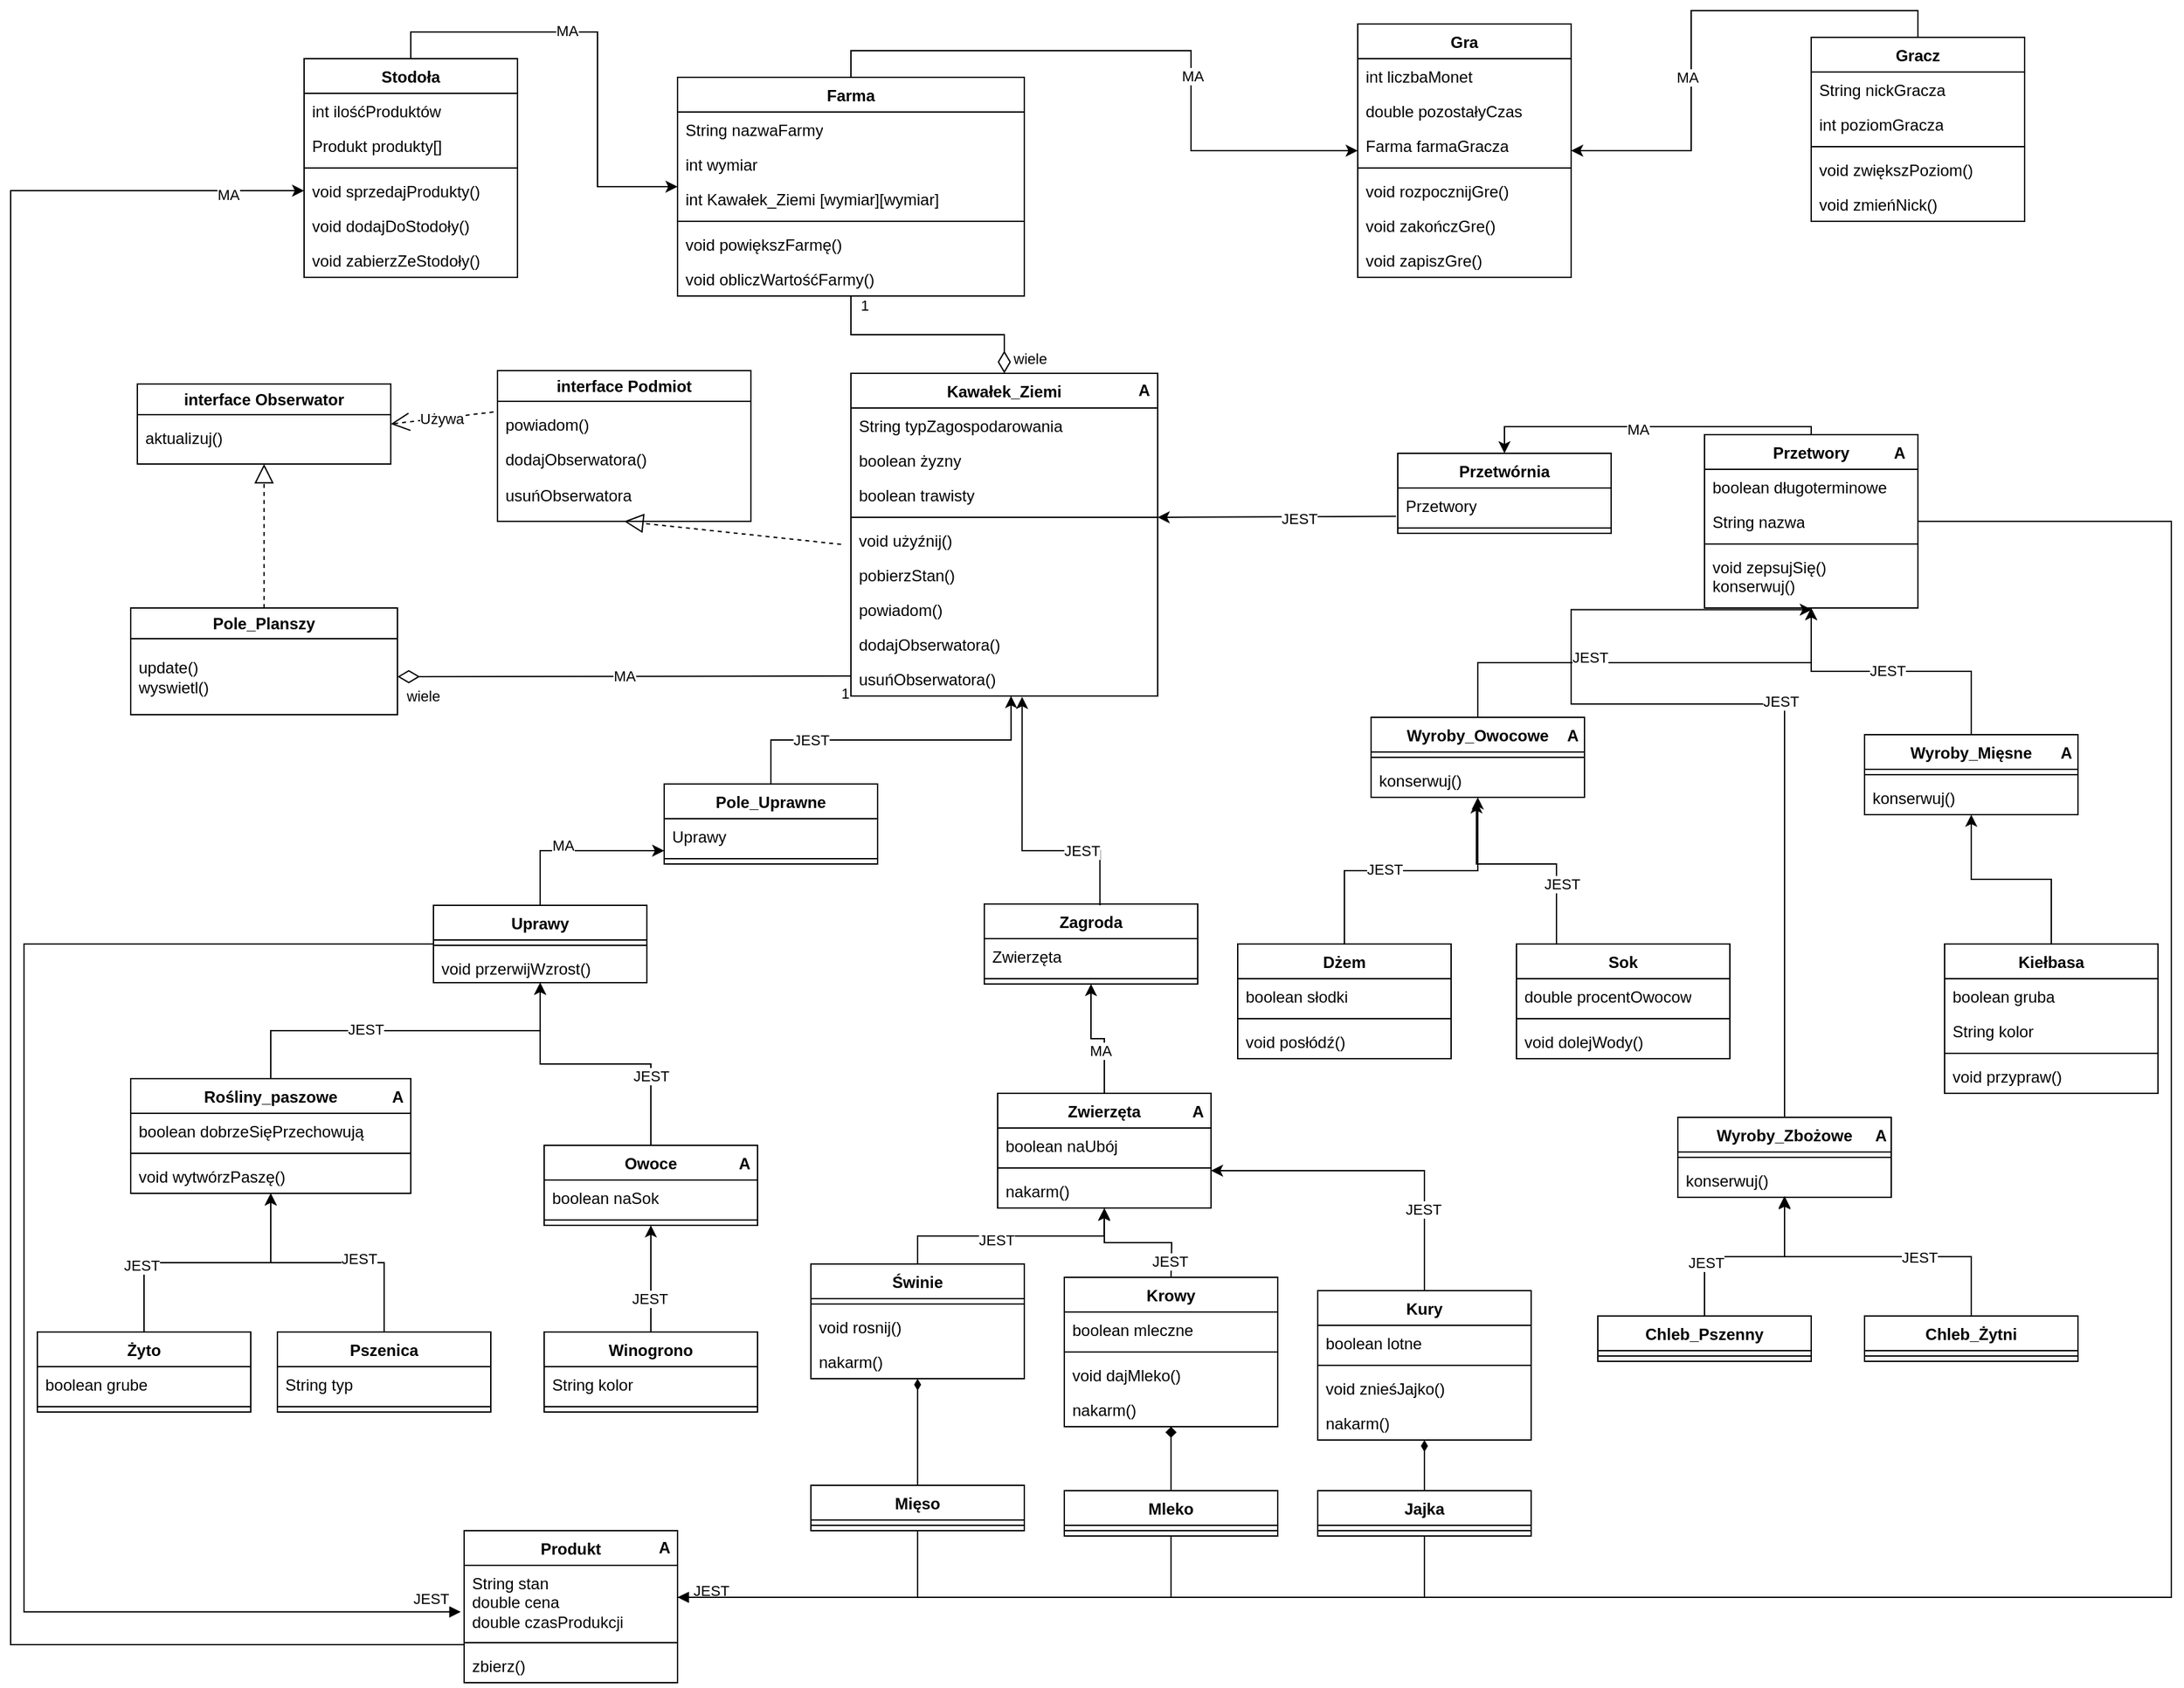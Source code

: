 <mxfile version="22.1.7" type="device">
  <diagram id="C5RBs43oDa-KdzZeNtuy" name="Page-1">
    <mxGraphModel dx="2905" dy="734" grid="1" gridSize="10" guides="1" tooltips="1" connect="1" arrows="1" fold="1" page="1" pageScale="1" pageWidth="827" pageHeight="1169" math="0" shadow="0">
      <root>
        <mxCell id="WIyWlLk6GJQsqaUBKTNV-0" />
        <mxCell id="WIyWlLk6GJQsqaUBKTNV-1" parent="WIyWlLk6GJQsqaUBKTNV-0" />
        <mxCell id="dOQW_SS5Ai5BMJESWrYq-0" value="Gra" style="swimlane;fontStyle=1;align=center;verticalAlign=top;childLayout=stackLayout;horizontal=1;startSize=26;horizontalStack=0;resizeParent=1;resizeParentMax=0;resizeLast=0;collapsible=1;marginBottom=0;whiteSpace=wrap;html=1;" parent="WIyWlLk6GJQsqaUBKTNV-1" vertex="1">
          <mxGeometry x="200" y="30" width="160" height="190" as="geometry" />
        </mxCell>
        <mxCell id="dOQW_SS5Ai5BMJESWrYq-1" value="int liczbaMonet&lt;br&gt;" style="text;strokeColor=none;fillColor=none;align=left;verticalAlign=top;spacingLeft=4;spacingRight=4;overflow=hidden;rotatable=0;points=[[0,0.5],[1,0.5]];portConstraint=eastwest;whiteSpace=wrap;html=1;" parent="dOQW_SS5Ai5BMJESWrYq-0" vertex="1">
          <mxGeometry y="26" width="160" height="26" as="geometry" />
        </mxCell>
        <mxCell id="dOQW_SS5Ai5BMJESWrYq-4" value="double pozostałyCzas" style="text;strokeColor=none;fillColor=none;align=left;verticalAlign=top;spacingLeft=4;spacingRight=4;overflow=hidden;rotatable=0;points=[[0,0.5],[1,0.5]];portConstraint=eastwest;whiteSpace=wrap;html=1;" parent="dOQW_SS5Ai5BMJESWrYq-0" vertex="1">
          <mxGeometry y="52" width="160" height="26" as="geometry" />
        </mxCell>
        <mxCell id="dOQW_SS5Ai5BMJESWrYq-5" value="Farma farmaGracza" style="text;strokeColor=none;fillColor=none;align=left;verticalAlign=top;spacingLeft=4;spacingRight=4;overflow=hidden;rotatable=0;points=[[0,0.5],[1,0.5]];portConstraint=eastwest;whiteSpace=wrap;html=1;" parent="dOQW_SS5Ai5BMJESWrYq-0" vertex="1">
          <mxGeometry y="78" width="160" height="26" as="geometry" />
        </mxCell>
        <mxCell id="dOQW_SS5Ai5BMJESWrYq-2" value="" style="line;strokeWidth=1;fillColor=none;align=left;verticalAlign=middle;spacingTop=-1;spacingLeft=3;spacingRight=3;rotatable=0;labelPosition=right;points=[];portConstraint=eastwest;strokeColor=inherit;" parent="dOQW_SS5Ai5BMJESWrYq-0" vertex="1">
          <mxGeometry y="104" width="160" height="8" as="geometry" />
        </mxCell>
        <mxCell id="dOQW_SS5Ai5BMJESWrYq-3" value="void rozpocznijGre()" style="text;strokeColor=none;fillColor=none;align=left;verticalAlign=top;spacingLeft=4;spacingRight=4;overflow=hidden;rotatable=0;points=[[0,0.5],[1,0.5]];portConstraint=eastwest;whiteSpace=wrap;html=1;" parent="dOQW_SS5Ai5BMJESWrYq-0" vertex="1">
          <mxGeometry y="112" width="160" height="26" as="geometry" />
        </mxCell>
        <mxCell id="dOQW_SS5Ai5BMJESWrYq-14" value="void zakończGre()" style="text;strokeColor=none;fillColor=none;align=left;verticalAlign=top;spacingLeft=4;spacingRight=4;overflow=hidden;rotatable=0;points=[[0,0.5],[1,0.5]];portConstraint=eastwest;whiteSpace=wrap;html=1;" parent="dOQW_SS5Ai5BMJESWrYq-0" vertex="1">
          <mxGeometry y="138" width="160" height="26" as="geometry" />
        </mxCell>
        <mxCell id="dOQW_SS5Ai5BMJESWrYq-15" value="void zapiszGre()" style="text;strokeColor=none;fillColor=none;align=left;verticalAlign=top;spacingLeft=4;spacingRight=4;overflow=hidden;rotatable=0;points=[[0,0.5],[1,0.5]];portConstraint=eastwest;whiteSpace=wrap;html=1;" parent="dOQW_SS5Ai5BMJESWrYq-0" vertex="1">
          <mxGeometry y="164" width="160" height="26" as="geometry" />
        </mxCell>
        <mxCell id="dOQW_SS5Ai5BMJESWrYq-10" style="edgeStyle=orthogonalEdgeStyle;rounded=0;orthogonalLoop=1;jettySize=auto;html=1;exitX=0.5;exitY=0;exitDx=0;exitDy=0;" parent="WIyWlLk6GJQsqaUBKTNV-1" source="dOQW_SS5Ai5BMJESWrYq-6" target="dOQW_SS5Ai5BMJESWrYq-0" edge="1">
          <mxGeometry relative="1" as="geometry" />
        </mxCell>
        <mxCell id="dOQW_SS5Ai5BMJESWrYq-61" value="MA" style="edgeLabel;html=1;align=center;verticalAlign=middle;resizable=0;points=[];" parent="dOQW_SS5Ai5BMJESWrYq-10" vertex="1" connectable="0">
          <mxGeometry x="0.243" y="-3" relative="1" as="geometry">
            <mxPoint as="offset" />
          </mxGeometry>
        </mxCell>
        <mxCell id="dOQW_SS5Ai5BMJESWrYq-6" value="Gracz" style="swimlane;fontStyle=1;align=center;verticalAlign=top;childLayout=stackLayout;horizontal=1;startSize=26;horizontalStack=0;resizeParent=1;resizeParentMax=0;resizeLast=0;collapsible=1;marginBottom=0;whiteSpace=wrap;html=1;" parent="WIyWlLk6GJQsqaUBKTNV-1" vertex="1">
          <mxGeometry x="540" y="40" width="160" height="138" as="geometry" />
        </mxCell>
        <mxCell id="dOQW_SS5Ai5BMJESWrYq-7" value="String nickGracza" style="text;strokeColor=none;fillColor=none;align=left;verticalAlign=top;spacingLeft=4;spacingRight=4;overflow=hidden;rotatable=0;points=[[0,0.5],[1,0.5]];portConstraint=eastwest;whiteSpace=wrap;html=1;" parent="dOQW_SS5Ai5BMJESWrYq-6" vertex="1">
          <mxGeometry y="26" width="160" height="26" as="geometry" />
        </mxCell>
        <mxCell id="dOQW_SS5Ai5BMJESWrYq-11" value="int poziomGracza" style="text;strokeColor=none;fillColor=none;align=left;verticalAlign=top;spacingLeft=4;spacingRight=4;overflow=hidden;rotatable=0;points=[[0,0.5],[1,0.5]];portConstraint=eastwest;whiteSpace=wrap;html=1;" parent="dOQW_SS5Ai5BMJESWrYq-6" vertex="1">
          <mxGeometry y="52" width="160" height="26" as="geometry" />
        </mxCell>
        <mxCell id="dOQW_SS5Ai5BMJESWrYq-8" value="" style="line;strokeWidth=1;fillColor=none;align=left;verticalAlign=middle;spacingTop=-1;spacingLeft=3;spacingRight=3;rotatable=0;labelPosition=right;points=[];portConstraint=eastwest;strokeColor=inherit;" parent="dOQW_SS5Ai5BMJESWrYq-6" vertex="1">
          <mxGeometry y="78" width="160" height="8" as="geometry" />
        </mxCell>
        <mxCell id="dOQW_SS5Ai5BMJESWrYq-9" value="void zwiększPoziom()" style="text;strokeColor=none;fillColor=none;align=left;verticalAlign=top;spacingLeft=4;spacingRight=4;overflow=hidden;rotatable=0;points=[[0,0.5],[1,0.5]];portConstraint=eastwest;whiteSpace=wrap;html=1;" parent="dOQW_SS5Ai5BMJESWrYq-6" vertex="1">
          <mxGeometry y="86" width="160" height="26" as="geometry" />
        </mxCell>
        <mxCell id="dOQW_SS5Ai5BMJESWrYq-29" value="void zmieńNick()" style="text;strokeColor=none;fillColor=none;align=left;verticalAlign=top;spacingLeft=4;spacingRight=4;overflow=hidden;rotatable=0;points=[[0,0.5],[1,0.5]];portConstraint=eastwest;whiteSpace=wrap;html=1;" parent="dOQW_SS5Ai5BMJESWrYq-6" vertex="1">
          <mxGeometry y="112" width="160" height="26" as="geometry" />
        </mxCell>
        <mxCell id="dOQW_SS5Ai5BMJESWrYq-20" style="edgeStyle=orthogonalEdgeStyle;rounded=0;orthogonalLoop=1;jettySize=auto;html=1;exitX=0.5;exitY=0;exitDx=0;exitDy=0;" parent="WIyWlLk6GJQsqaUBKTNV-1" source="dOQW_SS5Ai5BMJESWrYq-16" target="dOQW_SS5Ai5BMJESWrYq-0" edge="1">
          <mxGeometry relative="1" as="geometry" />
        </mxCell>
        <mxCell id="dOQW_SS5Ai5BMJESWrYq-60" value="MA" style="edgeLabel;html=1;align=center;verticalAlign=middle;resizable=0;points=[];" parent="dOQW_SS5Ai5BMJESWrYq-20" vertex="1" connectable="0">
          <mxGeometry x="0.238" y="1" relative="1" as="geometry">
            <mxPoint as="offset" />
          </mxGeometry>
        </mxCell>
        <mxCell id="dOQW_SS5Ai5BMJESWrYq-16" value="Farma" style="swimlane;fontStyle=1;align=center;verticalAlign=top;childLayout=stackLayout;horizontal=1;startSize=26;horizontalStack=0;resizeParent=1;resizeParentMax=0;resizeLast=0;collapsible=1;marginBottom=0;whiteSpace=wrap;html=1;" parent="WIyWlLk6GJQsqaUBKTNV-1" vertex="1">
          <mxGeometry x="-310" y="70" width="260" height="164" as="geometry" />
        </mxCell>
        <mxCell id="dOQW_SS5Ai5BMJESWrYq-17" value="String nazwaFarmy" style="text;strokeColor=none;fillColor=none;align=left;verticalAlign=top;spacingLeft=4;spacingRight=4;overflow=hidden;rotatable=0;points=[[0,0.5],[1,0.5]];portConstraint=eastwest;whiteSpace=wrap;html=1;" parent="dOQW_SS5Ai5BMJESWrYq-16" vertex="1">
          <mxGeometry y="26" width="260" height="26" as="geometry" />
        </mxCell>
        <mxCell id="dOQW_SS5Ai5BMJESWrYq-27" value="int wymiar" style="text;strokeColor=none;fillColor=none;align=left;verticalAlign=top;spacingLeft=4;spacingRight=4;overflow=hidden;rotatable=0;points=[[0,0.5],[1,0.5]];portConstraint=eastwest;whiteSpace=wrap;html=1;" parent="dOQW_SS5Ai5BMJESWrYq-16" vertex="1">
          <mxGeometry y="52" width="260" height="26" as="geometry" />
        </mxCell>
        <mxCell id="dOQW_SS5Ai5BMJESWrYq-28" value="int Kawałek_Ziemi [wymiar][wymiar]" style="text;strokeColor=none;fillColor=none;align=left;verticalAlign=top;spacingLeft=4;spacingRight=4;overflow=hidden;rotatable=0;points=[[0,0.5],[1,0.5]];portConstraint=eastwest;whiteSpace=wrap;html=1;" parent="dOQW_SS5Ai5BMJESWrYq-16" vertex="1">
          <mxGeometry y="78" width="260" height="26" as="geometry" />
        </mxCell>
        <mxCell id="dOQW_SS5Ai5BMJESWrYq-18" value="" style="line;strokeWidth=1;fillColor=none;align=left;verticalAlign=middle;spacingTop=-1;spacingLeft=3;spacingRight=3;rotatable=0;labelPosition=right;points=[];portConstraint=eastwest;strokeColor=inherit;" parent="dOQW_SS5Ai5BMJESWrYq-16" vertex="1">
          <mxGeometry y="104" width="260" height="8" as="geometry" />
        </mxCell>
        <mxCell id="dOQW_SS5Ai5BMJESWrYq-19" value="void powiększFarmę()" style="text;strokeColor=none;fillColor=none;align=left;verticalAlign=top;spacingLeft=4;spacingRight=4;overflow=hidden;rotatable=0;points=[[0,0.5],[1,0.5]];portConstraint=eastwest;whiteSpace=wrap;html=1;" parent="dOQW_SS5Ai5BMJESWrYq-16" vertex="1">
          <mxGeometry y="112" width="260" height="26" as="geometry" />
        </mxCell>
        <mxCell id="dOQW_SS5Ai5BMJESWrYq-43" value="void obliczWartośćFarmy()" style="text;strokeColor=none;fillColor=none;align=left;verticalAlign=top;spacingLeft=4;spacingRight=4;overflow=hidden;rotatable=0;points=[[0,0.5],[1,0.5]];portConstraint=eastwest;whiteSpace=wrap;html=1;" parent="dOQW_SS5Ai5BMJESWrYq-16" vertex="1">
          <mxGeometry y="138" width="260" height="26" as="geometry" />
        </mxCell>
        <mxCell id="dOQW_SS5Ai5BMJESWrYq-22" value="Kawałek_Ziemi" style="swimlane;fontStyle=1;align=center;verticalAlign=top;childLayout=stackLayout;horizontal=1;startSize=26;horizontalStack=0;resizeParent=1;resizeParentMax=0;resizeLast=0;collapsible=1;marginBottom=0;whiteSpace=wrap;html=1;" parent="WIyWlLk6GJQsqaUBKTNV-1" vertex="1">
          <mxGeometry x="-180" y="292" width="230" height="242" as="geometry">
            <mxRectangle x="-180" y="292" width="130" height="30" as="alternateBounds" />
          </mxGeometry>
        </mxCell>
        <mxCell id="dOQW_SS5Ai5BMJESWrYq-23" value="String typZagospodarowania" style="text;strokeColor=none;fillColor=none;align=left;verticalAlign=top;spacingLeft=4;spacingRight=4;overflow=hidden;rotatable=0;points=[[0,0.5],[1,0.5]];portConstraint=eastwest;whiteSpace=wrap;html=1;" parent="dOQW_SS5Ai5BMJESWrYq-22" vertex="1">
          <mxGeometry y="26" width="230" height="26" as="geometry" />
        </mxCell>
        <mxCell id="dOQW_SS5Ai5BMJESWrYq-46" value="boolean żyzny" style="text;strokeColor=none;fillColor=none;align=left;verticalAlign=top;spacingLeft=4;spacingRight=4;overflow=hidden;rotatable=0;points=[[0,0.5],[1,0.5]];portConstraint=eastwest;whiteSpace=wrap;html=1;" parent="dOQW_SS5Ai5BMJESWrYq-22" vertex="1">
          <mxGeometry y="52" width="230" height="26" as="geometry" />
        </mxCell>
        <mxCell id="dOQW_SS5Ai5BMJESWrYq-47" value="boolean trawisty" style="text;strokeColor=none;fillColor=none;align=left;verticalAlign=top;spacingLeft=4;spacingRight=4;overflow=hidden;rotatable=0;points=[[0,0.5],[1,0.5]];portConstraint=eastwest;whiteSpace=wrap;html=1;" parent="dOQW_SS5Ai5BMJESWrYq-22" vertex="1">
          <mxGeometry y="78" width="230" height="26" as="geometry" />
        </mxCell>
        <mxCell id="dOQW_SS5Ai5BMJESWrYq-24" value="" style="line;strokeWidth=1;fillColor=none;align=left;verticalAlign=middle;spacingTop=-1;spacingLeft=3;spacingRight=3;rotatable=0;labelPosition=right;points=[];portConstraint=eastwest;strokeColor=inherit;" parent="dOQW_SS5Ai5BMJESWrYq-22" vertex="1">
          <mxGeometry y="104" width="230" height="8" as="geometry" />
        </mxCell>
        <mxCell id="dOQW_SS5Ai5BMJESWrYq-25" value="void użyźnij()" style="text;strokeColor=none;fillColor=none;align=left;verticalAlign=top;spacingLeft=4;spacingRight=4;overflow=hidden;rotatable=0;points=[[0,0.5],[1,0.5]];portConstraint=eastwest;whiteSpace=wrap;html=1;" parent="dOQW_SS5Ai5BMJESWrYq-22" vertex="1">
          <mxGeometry y="112" width="230" height="26" as="geometry" />
        </mxCell>
        <mxCell id="dkT1YYxv3PDVJMTVkHqG-64" value="pobierzStan()" style="text;strokeColor=none;fillColor=none;align=left;verticalAlign=top;spacingLeft=4;spacingRight=4;overflow=hidden;rotatable=0;points=[[0,0.5],[1,0.5]];portConstraint=eastwest;whiteSpace=wrap;html=1;" parent="dOQW_SS5Ai5BMJESWrYq-22" vertex="1">
          <mxGeometry y="138" width="230" height="26" as="geometry" />
        </mxCell>
        <mxCell id="dkT1YYxv3PDVJMTVkHqG-92" value="powiadom()" style="text;strokeColor=none;fillColor=none;align=left;verticalAlign=top;spacingLeft=4;spacingRight=4;overflow=hidden;rotatable=0;points=[[0,0.5],[1,0.5]];portConstraint=eastwest;whiteSpace=wrap;html=1;" parent="dOQW_SS5Ai5BMJESWrYq-22" vertex="1">
          <mxGeometry y="164" width="230" height="26" as="geometry" />
        </mxCell>
        <mxCell id="dkT1YYxv3PDVJMTVkHqG-93" value="dodajObserwatora()" style="text;strokeColor=none;fillColor=none;align=left;verticalAlign=top;spacingLeft=4;spacingRight=4;overflow=hidden;rotatable=0;points=[[0,0.5],[1,0.5]];portConstraint=eastwest;whiteSpace=wrap;html=1;" parent="dOQW_SS5Ai5BMJESWrYq-22" vertex="1">
          <mxGeometry y="190" width="230" height="26" as="geometry" />
        </mxCell>
        <mxCell id="dkT1YYxv3PDVJMTVkHqG-94" value="usuńObserwatora()" style="text;strokeColor=none;fillColor=none;align=left;verticalAlign=top;spacingLeft=4;spacingRight=4;overflow=hidden;rotatable=0;points=[[0,0.5],[1,0.5]];portConstraint=eastwest;whiteSpace=wrap;html=1;" parent="dOQW_SS5Ai5BMJESWrYq-22" vertex="1">
          <mxGeometry y="216" width="230" height="26" as="geometry" />
        </mxCell>
        <mxCell id="dOQW_SS5Ai5BMJESWrYq-49" style="edgeStyle=orthogonalEdgeStyle;rounded=0;orthogonalLoop=1;jettySize=auto;html=1;exitX=0.5;exitY=0;exitDx=0;exitDy=0;" parent="WIyWlLk6GJQsqaUBKTNV-1" source="dOQW_SS5Ai5BMJESWrYq-30" target="dB6HYOWK608H92wd0mxm-13" edge="1">
          <mxGeometry relative="1" as="geometry">
            <Array as="points">
              <mxPoint x="-413" y="650" />
            </Array>
            <mxPoint x="-330" y="650" as="targetPoint" />
          </mxGeometry>
        </mxCell>
        <mxCell id="dOQW_SS5Ai5BMJESWrYq-62" value="MA" style="edgeLabel;html=1;align=center;verticalAlign=middle;resizable=0;points=[];" parent="dOQW_SS5Ai5BMJESWrYq-49" vertex="1" connectable="0">
          <mxGeometry x="-0.134" y="4" relative="1" as="geometry">
            <mxPoint as="offset" />
          </mxGeometry>
        </mxCell>
        <mxCell id="dOQW_SS5Ai5BMJESWrYq-30" value="Uprawy" style="swimlane;fontStyle=1;align=center;verticalAlign=top;childLayout=stackLayout;horizontal=1;startSize=26;horizontalStack=0;resizeParent=1;resizeParentMax=0;resizeLast=0;collapsible=1;marginBottom=0;whiteSpace=wrap;html=1;" parent="WIyWlLk6GJQsqaUBKTNV-1" vertex="1">
          <mxGeometry x="-493" y="691" width="160" height="58" as="geometry" />
        </mxCell>
        <mxCell id="dOQW_SS5Ai5BMJESWrYq-32" value="" style="line;strokeWidth=1;fillColor=none;align=left;verticalAlign=middle;spacingTop=-1;spacingLeft=3;spacingRight=3;rotatable=0;labelPosition=right;points=[];portConstraint=eastwest;strokeColor=inherit;" parent="dOQW_SS5Ai5BMJESWrYq-30" vertex="1">
          <mxGeometry y="26" width="160" height="8" as="geometry" />
        </mxCell>
        <mxCell id="dOQW_SS5Ai5BMJESWrYq-33" value="&lt;div&gt;void przerwijWzrost()&lt;/div&gt;" style="text;strokeColor=none;fillColor=none;align=left;verticalAlign=top;spacingLeft=4;spacingRight=4;overflow=hidden;rotatable=0;points=[[0,0.5],[1,0.5]];portConstraint=eastwest;whiteSpace=wrap;html=1;" parent="dOQW_SS5Ai5BMJESWrYq-30" vertex="1">
          <mxGeometry y="34" width="160" height="24" as="geometry" />
        </mxCell>
        <mxCell id="dOQW_SS5Ai5BMJESWrYq-50" style="edgeStyle=orthogonalEdgeStyle;rounded=0;orthogonalLoop=1;jettySize=auto;html=1;exitX=0.5;exitY=0;exitDx=0;exitDy=0;entryX=0.5;entryY=1;entryDx=0;entryDy=0;" parent="WIyWlLk6GJQsqaUBKTNV-1" source="dOQW_SS5Ai5BMJESWrYq-34" target="dB6HYOWK608H92wd0mxm-0" edge="1">
          <mxGeometry relative="1" as="geometry">
            <mxPoint x="-1.28" y="776.728" as="targetPoint" />
          </mxGeometry>
        </mxCell>
        <mxCell id="dOQW_SS5Ai5BMJESWrYq-64" value="MA" style="edgeLabel;html=1;align=center;verticalAlign=middle;resizable=0;points=[];" parent="dOQW_SS5Ai5BMJESWrYq-50" vertex="1" connectable="0">
          <mxGeometry x="-0.294" y="3" relative="1" as="geometry">
            <mxPoint as="offset" />
          </mxGeometry>
        </mxCell>
        <mxCell id="dOQW_SS5Ai5BMJESWrYq-34" value="Zwierzęta" style="swimlane;fontStyle=1;align=center;verticalAlign=top;childLayout=stackLayout;horizontal=1;startSize=26;horizontalStack=0;resizeParent=1;resizeParentMax=0;resizeLast=0;collapsible=1;marginBottom=0;whiteSpace=wrap;html=1;" parent="WIyWlLk6GJQsqaUBKTNV-1" vertex="1">
          <mxGeometry x="-70" y="832" width="160" height="86" as="geometry" />
        </mxCell>
        <mxCell id="dOQW_SS5Ai5BMJESWrYq-35" value="boolean naUbój" style="text;strokeColor=none;fillColor=none;align=left;verticalAlign=top;spacingLeft=4;spacingRight=4;overflow=hidden;rotatable=0;points=[[0,0.5],[1,0.5]];portConstraint=eastwest;whiteSpace=wrap;html=1;" parent="dOQW_SS5Ai5BMJESWrYq-34" vertex="1">
          <mxGeometry y="26" width="160" height="26" as="geometry" />
        </mxCell>
        <mxCell id="dOQW_SS5Ai5BMJESWrYq-36" value="" style="line;strokeWidth=1;fillColor=none;align=left;verticalAlign=middle;spacingTop=-1;spacingLeft=3;spacingRight=3;rotatable=0;labelPosition=right;points=[];portConstraint=eastwest;strokeColor=inherit;" parent="dOQW_SS5Ai5BMJESWrYq-34" vertex="1">
          <mxGeometry y="52" width="160" height="8" as="geometry" />
        </mxCell>
        <mxCell id="dOQW_SS5Ai5BMJESWrYq-37" value="nakarm()" style="text;strokeColor=none;fillColor=none;align=left;verticalAlign=top;spacingLeft=4;spacingRight=4;overflow=hidden;rotatable=0;points=[[0,0.5],[1,0.5]];portConstraint=eastwest;whiteSpace=wrap;html=1;" parent="dOQW_SS5Ai5BMJESWrYq-34" vertex="1">
          <mxGeometry y="60" width="160" height="26" as="geometry" />
        </mxCell>
        <mxCell id="dOQW_SS5Ai5BMJESWrYq-51" style="edgeStyle=orthogonalEdgeStyle;rounded=0;orthogonalLoop=1;jettySize=auto;html=1;exitX=0.5;exitY=0;exitDx=0;exitDy=0;entryX=0.5;entryY=0;entryDx=0;entryDy=0;" parent="WIyWlLk6GJQsqaUBKTNV-1" source="dOQW_SS5Ai5BMJESWrYq-38" target="dB6HYOWK608H92wd0mxm-6" edge="1">
          <mxGeometry relative="1" as="geometry">
            <mxPoint x="230" y="490" as="targetPoint" />
            <Array as="points">
              <mxPoint x="540" y="332" />
              <mxPoint x="310" y="332" />
            </Array>
          </mxGeometry>
        </mxCell>
        <mxCell id="dOQW_SS5Ai5BMJESWrYq-63" value="MA" style="edgeLabel;html=1;align=center;verticalAlign=middle;resizable=0;points=[];" parent="dOQW_SS5Ai5BMJESWrYq-51" vertex="1" connectable="0">
          <mxGeometry x="0.066" y="2" relative="1" as="geometry">
            <mxPoint as="offset" />
          </mxGeometry>
        </mxCell>
        <mxCell id="dOQW_SS5Ai5BMJESWrYq-38" value="Przetwory" style="swimlane;fontStyle=1;align=center;verticalAlign=top;childLayout=stackLayout;horizontal=1;startSize=26;horizontalStack=0;resizeParent=1;resizeParentMax=0;resizeLast=0;collapsible=1;marginBottom=0;whiteSpace=wrap;html=1;" parent="WIyWlLk6GJQsqaUBKTNV-1" vertex="1">
          <mxGeometry x="460" y="338" width="160" height="130" as="geometry" />
        </mxCell>
        <mxCell id="dOQW_SS5Ai5BMJESWrYq-39" value="boolean długoterminowe" style="text;strokeColor=none;fillColor=none;align=left;verticalAlign=top;spacingLeft=4;spacingRight=4;overflow=hidden;rotatable=0;points=[[0,0.5],[1,0.5]];portConstraint=eastwest;whiteSpace=wrap;html=1;" parent="dOQW_SS5Ai5BMJESWrYq-38" vertex="1">
          <mxGeometry y="26" width="160" height="26" as="geometry" />
        </mxCell>
        <mxCell id="dOQW_SS5Ai5BMJESWrYq-123" value="String nazwa" style="text;strokeColor=none;fillColor=none;align=left;verticalAlign=top;spacingLeft=4;spacingRight=4;overflow=hidden;rotatable=0;points=[[0,0.5],[1,0.5]];portConstraint=eastwest;whiteSpace=wrap;html=1;" parent="dOQW_SS5Ai5BMJESWrYq-38" vertex="1">
          <mxGeometry y="52" width="160" height="26" as="geometry" />
        </mxCell>
        <mxCell id="dOQW_SS5Ai5BMJESWrYq-40" value="" style="line;strokeWidth=1;fillColor=none;align=left;verticalAlign=middle;spacingTop=-1;spacingLeft=3;spacingRight=3;rotatable=0;labelPosition=right;points=[];portConstraint=eastwest;strokeColor=inherit;" parent="dOQW_SS5Ai5BMJESWrYq-38" vertex="1">
          <mxGeometry y="78" width="160" height="8" as="geometry" />
        </mxCell>
        <mxCell id="dOQW_SS5Ai5BMJESWrYq-41" value="&lt;div&gt;void zepsujSię()&lt;/div&gt;&lt;div&gt;konserwuj()&lt;br&gt;&lt;/div&gt;" style="text;strokeColor=none;fillColor=none;align=left;verticalAlign=top;spacingLeft=4;spacingRight=4;overflow=hidden;rotatable=0;points=[[0,0.5],[1,0.5]];portConstraint=eastwest;whiteSpace=wrap;html=1;" parent="dOQW_SS5Ai5BMJESWrYq-38" vertex="1">
          <mxGeometry y="86" width="160" height="44" as="geometry" />
        </mxCell>
        <mxCell id="dOQW_SS5Ai5BMJESWrYq-57" value="wiele" style="endArrow=none;html=1;endSize=12;startArrow=diamondThin;startSize=14;startFill=0;edgeStyle=orthogonalEdgeStyle;align=left;verticalAlign=bottom;rounded=0;endFill=0;" parent="WIyWlLk6GJQsqaUBKTNV-1" source="dOQW_SS5Ai5BMJESWrYq-22" target="dOQW_SS5Ai5BMJESWrYq-16" edge="1">
          <mxGeometry x="-0.977" y="-5" relative="1" as="geometry">
            <mxPoint x="70" y="310" as="sourcePoint" />
            <mxPoint x="230" y="310" as="targetPoint" />
            <mxPoint as="offset" />
          </mxGeometry>
        </mxCell>
        <mxCell id="dOQW_SS5Ai5BMJESWrYq-59" value="1" style="edgeLabel;html=1;align=center;verticalAlign=middle;resizable=0;points=[];" parent="dOQW_SS5Ai5BMJESWrYq-57" vertex="1" connectable="0">
          <mxGeometry x="0.833" relative="1" as="geometry">
            <mxPoint x="10" y="-8" as="offset" />
          </mxGeometry>
        </mxCell>
        <mxCell id="dOQW_SS5Ai5BMJESWrYq-71" style="edgeStyle=orthogonalEdgeStyle;rounded=0;orthogonalLoop=1;jettySize=auto;html=1;exitX=0.5;exitY=0;exitDx=0;exitDy=0;" parent="WIyWlLk6GJQsqaUBKTNV-1" source="dOQW_SS5Ai5BMJESWrYq-65" target="dOQW_SS5Ai5BMJESWrYq-16" edge="1">
          <mxGeometry relative="1" as="geometry" />
        </mxCell>
        <mxCell id="dOQW_SS5Ai5BMJESWrYq-72" value="MA" style="edgeLabel;html=1;align=center;verticalAlign=middle;resizable=0;points=[];" parent="dOQW_SS5Ai5BMJESWrYq-71" vertex="1" connectable="0">
          <mxGeometry x="-0.186" y="1" relative="1" as="geometry">
            <mxPoint as="offset" />
          </mxGeometry>
        </mxCell>
        <mxCell id="dOQW_SS5Ai5BMJESWrYq-65" value="Stodoła" style="swimlane;fontStyle=1;align=center;verticalAlign=top;childLayout=stackLayout;horizontal=1;startSize=26;horizontalStack=0;resizeParent=1;resizeParentMax=0;resizeLast=0;collapsible=1;marginBottom=0;whiteSpace=wrap;html=1;" parent="WIyWlLk6GJQsqaUBKTNV-1" vertex="1">
          <mxGeometry x="-590" y="56" width="160" height="164" as="geometry" />
        </mxCell>
        <mxCell id="dOQW_SS5Ai5BMJESWrYq-66" value="int ilośćProduktów" style="text;strokeColor=none;fillColor=none;align=left;verticalAlign=top;spacingLeft=4;spacingRight=4;overflow=hidden;rotatable=0;points=[[0,0.5],[1,0.5]];portConstraint=eastwest;whiteSpace=wrap;html=1;" parent="dOQW_SS5Ai5BMJESWrYq-65" vertex="1">
          <mxGeometry y="26" width="160" height="26" as="geometry" />
        </mxCell>
        <mxCell id="dOQW_SS5Ai5BMJESWrYq-73" value="Produkt produkty[]" style="text;strokeColor=none;fillColor=none;align=left;verticalAlign=top;spacingLeft=4;spacingRight=4;overflow=hidden;rotatable=0;points=[[0,0.5],[1,0.5]];portConstraint=eastwest;whiteSpace=wrap;html=1;" parent="dOQW_SS5Ai5BMJESWrYq-65" vertex="1">
          <mxGeometry y="52" width="160" height="26" as="geometry" />
        </mxCell>
        <mxCell id="dOQW_SS5Ai5BMJESWrYq-67" value="" style="line;strokeWidth=1;fillColor=none;align=left;verticalAlign=middle;spacingTop=-1;spacingLeft=3;spacingRight=3;rotatable=0;labelPosition=right;points=[];portConstraint=eastwest;strokeColor=inherit;" parent="dOQW_SS5Ai5BMJESWrYq-65" vertex="1">
          <mxGeometry y="78" width="160" height="8" as="geometry" />
        </mxCell>
        <mxCell id="dOQW_SS5Ai5BMJESWrYq-68" value="void sprzedajProdukty()" style="text;strokeColor=none;fillColor=none;align=left;verticalAlign=top;spacingLeft=4;spacingRight=4;overflow=hidden;rotatable=0;points=[[0,0.5],[1,0.5]];portConstraint=eastwest;whiteSpace=wrap;html=1;" parent="dOQW_SS5Ai5BMJESWrYq-65" vertex="1">
          <mxGeometry y="86" width="160" height="26" as="geometry" />
        </mxCell>
        <mxCell id="dOQW_SS5Ai5BMJESWrYq-69" value="void dodajDoStodoły()" style="text;strokeColor=none;fillColor=none;align=left;verticalAlign=top;spacingLeft=4;spacingRight=4;overflow=hidden;rotatable=0;points=[[0,0.5],[1,0.5]];portConstraint=eastwest;whiteSpace=wrap;html=1;" parent="dOQW_SS5Ai5BMJESWrYq-65" vertex="1">
          <mxGeometry y="112" width="160" height="26" as="geometry" />
        </mxCell>
        <mxCell id="dOQW_SS5Ai5BMJESWrYq-70" value="void zabierzZeStodoły()" style="text;strokeColor=none;fillColor=none;align=left;verticalAlign=top;spacingLeft=4;spacingRight=4;overflow=hidden;rotatable=0;points=[[0,0.5],[1,0.5]];portConstraint=eastwest;whiteSpace=wrap;html=1;" parent="dOQW_SS5Ai5BMJESWrYq-65" vertex="1">
          <mxGeometry y="138" width="160" height="26" as="geometry" />
        </mxCell>
        <mxCell id="dOQW_SS5Ai5BMJESWrYq-86" style="edgeStyle=orthogonalEdgeStyle;rounded=0;orthogonalLoop=1;jettySize=auto;html=1;exitX=0.5;exitY=0;exitDx=0;exitDy=0;" parent="WIyWlLk6GJQsqaUBKTNV-1" source="dOQW_SS5Ai5BMJESWrYq-74" target="dOQW_SS5Ai5BMJESWrYq-30" edge="1">
          <mxGeometry relative="1" as="geometry" />
        </mxCell>
        <mxCell id="dOQW_SS5Ai5BMJESWrYq-105" value="JEST" style="edgeLabel;html=1;align=center;verticalAlign=middle;resizable=0;points=[];" parent="dOQW_SS5Ai5BMJESWrYq-86" vertex="1" connectable="0">
          <mxGeometry x="-0.223" y="1" relative="1" as="geometry">
            <mxPoint as="offset" />
          </mxGeometry>
        </mxCell>
        <mxCell id="dOQW_SS5Ai5BMJESWrYq-74" value="Rośliny_paszowe" style="swimlane;fontStyle=1;align=center;verticalAlign=top;childLayout=stackLayout;horizontal=1;startSize=26;horizontalStack=0;resizeParent=1;resizeParentMax=0;resizeLast=0;collapsible=1;marginBottom=0;whiteSpace=wrap;html=1;" parent="WIyWlLk6GJQsqaUBKTNV-1" vertex="1">
          <mxGeometry x="-720" y="821" width="210" height="86" as="geometry" />
        </mxCell>
        <mxCell id="dOQW_SS5Ai5BMJESWrYq-75" value="boolean dobrzeSięPrzechowują" style="text;strokeColor=none;fillColor=none;align=left;verticalAlign=top;spacingLeft=4;spacingRight=4;overflow=hidden;rotatable=0;points=[[0,0.5],[1,0.5]];portConstraint=eastwest;whiteSpace=wrap;html=1;" parent="dOQW_SS5Ai5BMJESWrYq-74" vertex="1">
          <mxGeometry y="26" width="210" height="26" as="geometry" />
        </mxCell>
        <mxCell id="dOQW_SS5Ai5BMJESWrYq-76" value="" style="line;strokeWidth=1;fillColor=none;align=left;verticalAlign=middle;spacingTop=-1;spacingLeft=3;spacingRight=3;rotatable=0;labelPosition=right;points=[];portConstraint=eastwest;strokeColor=inherit;" parent="dOQW_SS5Ai5BMJESWrYq-74" vertex="1">
          <mxGeometry y="52" width="210" height="8" as="geometry" />
        </mxCell>
        <mxCell id="dOQW_SS5Ai5BMJESWrYq-143" value="void wytwórzPaszę()" style="text;strokeColor=none;fillColor=none;align=left;verticalAlign=top;spacingLeft=4;spacingRight=4;overflow=hidden;rotatable=0;points=[[0,0.5],[1,0.5]];portConstraint=eastwest;whiteSpace=wrap;html=1;" parent="dOQW_SS5Ai5BMJESWrYq-74" vertex="1">
          <mxGeometry y="60" width="210" height="26" as="geometry" />
        </mxCell>
        <mxCell id="dOQW_SS5Ai5BMJESWrYq-87" style="edgeStyle=orthogonalEdgeStyle;rounded=0;orthogonalLoop=1;jettySize=auto;html=1;exitX=0.5;exitY=0;exitDx=0;exitDy=0;" parent="WIyWlLk6GJQsqaUBKTNV-1" source="dOQW_SS5Ai5BMJESWrYq-82" target="dOQW_SS5Ai5BMJESWrYq-30" edge="1">
          <mxGeometry relative="1" as="geometry" />
        </mxCell>
        <mxCell id="dOQW_SS5Ai5BMJESWrYq-106" value="JEST" style="edgeLabel;html=1;align=center;verticalAlign=middle;resizable=0;points=[];" parent="dOQW_SS5Ai5BMJESWrYq-87" vertex="1" connectable="0">
          <mxGeometry x="-0.491" relative="1" as="geometry">
            <mxPoint as="offset" />
          </mxGeometry>
        </mxCell>
        <mxCell id="dOQW_SS5Ai5BMJESWrYq-82" value="Owoce" style="swimlane;fontStyle=1;align=center;verticalAlign=top;childLayout=stackLayout;horizontal=1;startSize=26;horizontalStack=0;resizeParent=1;resizeParentMax=0;resizeLast=0;collapsible=1;marginBottom=0;whiteSpace=wrap;html=1;" parent="WIyWlLk6GJQsqaUBKTNV-1" vertex="1">
          <mxGeometry x="-410" y="871" width="160" height="60" as="geometry" />
        </mxCell>
        <mxCell id="dOQW_SS5Ai5BMJESWrYq-83" value="boolean naSok" style="text;strokeColor=none;fillColor=none;align=left;verticalAlign=top;spacingLeft=4;spacingRight=4;overflow=hidden;rotatable=0;points=[[0,0.5],[1,0.5]];portConstraint=eastwest;whiteSpace=wrap;html=1;" parent="dOQW_SS5Ai5BMJESWrYq-82" vertex="1">
          <mxGeometry y="26" width="160" height="26" as="geometry" />
        </mxCell>
        <mxCell id="dOQW_SS5Ai5BMJESWrYq-84" value="" style="line;strokeWidth=1;fillColor=none;align=left;verticalAlign=middle;spacingTop=-1;spacingLeft=3;spacingRight=3;rotatable=0;labelPosition=right;points=[];portConstraint=eastwest;strokeColor=inherit;" parent="dOQW_SS5Ai5BMJESWrYq-82" vertex="1">
          <mxGeometry y="52" width="160" height="8" as="geometry" />
        </mxCell>
        <mxCell id="dOQW_SS5Ai5BMJESWrYq-103" style="edgeStyle=orthogonalEdgeStyle;rounded=0;orthogonalLoop=1;jettySize=auto;html=1;exitX=0.5;exitY=0;exitDx=0;exitDy=0;" parent="WIyWlLk6GJQsqaUBKTNV-1" target="dOQW_SS5Ai5BMJESWrYq-34" edge="1">
          <mxGeometry relative="1" as="geometry">
            <mxPoint x="60" y="970" as="sourcePoint" />
          </mxGeometry>
        </mxCell>
        <mxCell id="dOQW_SS5Ai5BMJESWrYq-108" value="JEST" style="edgeLabel;html=1;align=center;verticalAlign=middle;resizable=0;points=[];" parent="dOQW_SS5Ai5BMJESWrYq-103" vertex="1" connectable="0">
          <mxGeometry x="-0.763" y="1" relative="1" as="geometry">
            <mxPoint as="offset" />
          </mxGeometry>
        </mxCell>
        <mxCell id="dOQW_SS5Ai5BMJESWrYq-104" style="edgeStyle=orthogonalEdgeStyle;rounded=0;orthogonalLoop=1;jettySize=auto;html=1;exitX=0.5;exitY=0;exitDx=0;exitDy=0;" parent="WIyWlLk6GJQsqaUBKTNV-1" source="dOQW_SS5Ai5BMJESWrYq-98" target="dOQW_SS5Ai5BMJESWrYq-34" edge="1">
          <mxGeometry relative="1" as="geometry">
            <Array as="points">
              <mxPoint x="250" y="890" />
              <mxPoint x="10" y="890" />
            </Array>
          </mxGeometry>
        </mxCell>
        <mxCell id="dOQW_SS5Ai5BMJESWrYq-109" value="JEST" style="edgeLabel;html=1;align=center;verticalAlign=middle;resizable=0;points=[];" parent="dOQW_SS5Ai5BMJESWrYq-104" vertex="1" connectable="0">
          <mxGeometry x="-0.508" y="1" relative="1" as="geometry">
            <mxPoint as="offset" />
          </mxGeometry>
        </mxCell>
        <mxCell id="dB6HYOWK608H92wd0mxm-32" value="" style="edgeStyle=orthogonalEdgeStyle;rounded=0;orthogonalLoop=1;jettySize=auto;html=1;startArrow=diamondThin;startFill=1;endArrow=none;endFill=0;" parent="WIyWlLk6GJQsqaUBKTNV-1" source="dOQW_SS5Ai5BMJESWrYq-98" target="dB6HYOWK608H92wd0mxm-27" edge="1">
          <mxGeometry relative="1" as="geometry" />
        </mxCell>
        <mxCell id="dOQW_SS5Ai5BMJESWrYq-98" value="Kury" style="swimlane;fontStyle=1;align=center;verticalAlign=top;childLayout=stackLayout;horizontal=1;startSize=26;horizontalStack=0;resizeParent=1;resizeParentMax=0;resizeLast=0;collapsible=1;marginBottom=0;whiteSpace=wrap;html=1;" parent="WIyWlLk6GJQsqaUBKTNV-1" vertex="1">
          <mxGeometry x="170" y="980" width="160" height="112" as="geometry" />
        </mxCell>
        <mxCell id="dOQW_SS5Ai5BMJESWrYq-99" value="boolean lotne" style="text;strokeColor=none;fillColor=none;align=left;verticalAlign=top;spacingLeft=4;spacingRight=4;overflow=hidden;rotatable=0;points=[[0,0.5],[1,0.5]];portConstraint=eastwest;whiteSpace=wrap;html=1;" parent="dOQW_SS5Ai5BMJESWrYq-98" vertex="1">
          <mxGeometry y="26" width="160" height="26" as="geometry" />
        </mxCell>
        <mxCell id="dOQW_SS5Ai5BMJESWrYq-100" value="" style="line;strokeWidth=1;fillColor=none;align=left;verticalAlign=middle;spacingTop=-1;spacingLeft=3;spacingRight=3;rotatable=0;labelPosition=right;points=[];portConstraint=eastwest;strokeColor=inherit;" parent="dOQW_SS5Ai5BMJESWrYq-98" vertex="1">
          <mxGeometry y="52" width="160" height="8" as="geometry" />
        </mxCell>
        <mxCell id="dOQW_SS5Ai5BMJESWrYq-101" value="void znieśJajko()" style="text;strokeColor=none;fillColor=none;align=left;verticalAlign=top;spacingLeft=4;spacingRight=4;overflow=hidden;rotatable=0;points=[[0,0.5],[1,0.5]];portConstraint=eastwest;whiteSpace=wrap;html=1;" parent="dOQW_SS5Ai5BMJESWrYq-98" vertex="1">
          <mxGeometry y="60" width="160" height="26" as="geometry" />
        </mxCell>
        <mxCell id="dOQW_SS5Ai5BMJESWrYq-134" value="nakarm()" style="text;strokeColor=none;fillColor=none;align=left;verticalAlign=top;spacingLeft=4;spacingRight=4;overflow=hidden;rotatable=0;points=[[0,0.5],[1,0.5]];portConstraint=eastwest;whiteSpace=wrap;html=1;" parent="dOQW_SS5Ai5BMJESWrYq-98" vertex="1">
          <mxGeometry y="86" width="160" height="26" as="geometry" />
        </mxCell>
        <mxCell id="dOQW_SS5Ai5BMJESWrYq-119" style="edgeStyle=orthogonalEdgeStyle;rounded=0;orthogonalLoop=1;jettySize=auto;html=1;exitX=0.5;exitY=0;exitDx=0;exitDy=0;" parent="WIyWlLk6GJQsqaUBKTNV-1" source="dOQW_SS5Ai5BMJESWrYq-111" target="dOQW_SS5Ai5BMJESWrYq-38" edge="1">
          <mxGeometry relative="1" as="geometry" />
        </mxCell>
        <mxCell id="dOQW_SS5Ai5BMJESWrYq-121" value="JEST" style="edgeLabel;html=1;align=center;verticalAlign=middle;resizable=0;points=[];" parent="dOQW_SS5Ai5BMJESWrYq-119" vertex="1" connectable="0">
          <mxGeometry x="-0.25" y="4" relative="1" as="geometry">
            <mxPoint as="offset" />
          </mxGeometry>
        </mxCell>
        <mxCell id="dOQW_SS5Ai5BMJESWrYq-111" value="Wyroby_Owocowe" style="swimlane;fontStyle=1;align=center;verticalAlign=top;childLayout=stackLayout;horizontal=1;startSize=26;horizontalStack=0;resizeParent=1;resizeParentMax=0;resizeLast=0;collapsible=1;marginBottom=0;whiteSpace=wrap;html=1;" parent="WIyWlLk6GJQsqaUBKTNV-1" vertex="1">
          <mxGeometry x="210" y="550" width="160" height="60" as="geometry" />
        </mxCell>
        <mxCell id="dOQW_SS5Ai5BMJESWrYq-113" value="" style="line;strokeWidth=1;fillColor=none;align=left;verticalAlign=middle;spacingTop=-1;spacingLeft=3;spacingRight=3;rotatable=0;labelPosition=right;points=[];portConstraint=eastwest;strokeColor=inherit;" parent="dOQW_SS5Ai5BMJESWrYq-111" vertex="1">
          <mxGeometry y="26" width="160" height="8" as="geometry" />
        </mxCell>
        <mxCell id="dOQW_SS5Ai5BMJESWrYq-114" value="konserwuj()" style="text;strokeColor=none;fillColor=none;align=left;verticalAlign=top;spacingLeft=4;spacingRight=4;overflow=hidden;rotatable=0;points=[[0,0.5],[1,0.5]];portConstraint=eastwest;whiteSpace=wrap;html=1;" parent="dOQW_SS5Ai5BMJESWrYq-111" vertex="1">
          <mxGeometry y="34" width="160" height="26" as="geometry" />
        </mxCell>
        <mxCell id="dOQW_SS5Ai5BMJESWrYq-120" style="edgeStyle=orthogonalEdgeStyle;rounded=0;orthogonalLoop=1;jettySize=auto;html=1;exitX=0.5;exitY=0;exitDx=0;exitDy=0;" parent="WIyWlLk6GJQsqaUBKTNV-1" source="dOQW_SS5Ai5BMJESWrYq-115" target="dOQW_SS5Ai5BMJESWrYq-38" edge="1">
          <mxGeometry relative="1" as="geometry" />
        </mxCell>
        <mxCell id="dOQW_SS5Ai5BMJESWrYq-122" value="JEST" style="edgeLabel;html=1;align=center;verticalAlign=middle;resizable=0;points=[];" parent="dOQW_SS5Ai5BMJESWrYq-120" vertex="1" connectable="0">
          <mxGeometry x="0.029" y="-1" relative="1" as="geometry">
            <mxPoint as="offset" />
          </mxGeometry>
        </mxCell>
        <mxCell id="dOQW_SS5Ai5BMJESWrYq-115" value="Wyroby_Mięsne" style="swimlane;fontStyle=1;align=center;verticalAlign=top;childLayout=stackLayout;horizontal=1;startSize=26;horizontalStack=0;resizeParent=1;resizeParentMax=0;resizeLast=0;collapsible=1;marginBottom=0;whiteSpace=wrap;html=1;" parent="WIyWlLk6GJQsqaUBKTNV-1" vertex="1">
          <mxGeometry x="580" y="563" width="160" height="60" as="geometry" />
        </mxCell>
        <mxCell id="dOQW_SS5Ai5BMJESWrYq-117" value="" style="line;strokeWidth=1;fillColor=none;align=left;verticalAlign=middle;spacingTop=-1;spacingLeft=3;spacingRight=3;rotatable=0;labelPosition=right;points=[];portConstraint=eastwest;strokeColor=inherit;" parent="dOQW_SS5Ai5BMJESWrYq-115" vertex="1">
          <mxGeometry y="26" width="160" height="8" as="geometry" />
        </mxCell>
        <mxCell id="dOQW_SS5Ai5BMJESWrYq-118" value="konserwuj()" style="text;strokeColor=none;fillColor=none;align=left;verticalAlign=top;spacingLeft=4;spacingRight=4;overflow=hidden;rotatable=0;points=[[0,0.5],[1,0.5]];portConstraint=eastwest;whiteSpace=wrap;html=1;" parent="dOQW_SS5Ai5BMJESWrYq-115" vertex="1">
          <mxGeometry y="34" width="160" height="26" as="geometry" />
        </mxCell>
        <mxCell id="dOQW_SS5Ai5BMJESWrYq-166" style="edgeStyle=orthogonalEdgeStyle;rounded=0;orthogonalLoop=1;jettySize=auto;html=1;exitX=0.5;exitY=0;exitDx=0;exitDy=0;" parent="WIyWlLk6GJQsqaUBKTNV-1" source="dOQW_SS5Ai5BMJESWrYq-146" target="dOQW_SS5Ai5BMJESWrYq-82" edge="1">
          <mxGeometry relative="1" as="geometry" />
        </mxCell>
        <mxCell id="dOQW_SS5Ai5BMJESWrYq-167" value="JEST" style="edgeLabel;html=1;align=center;verticalAlign=middle;resizable=0;points=[];" parent="dOQW_SS5Ai5BMJESWrYq-166" vertex="1" connectable="0">
          <mxGeometry x="-0.365" y="1" relative="1" as="geometry">
            <mxPoint as="offset" />
          </mxGeometry>
        </mxCell>
        <mxCell id="dOQW_SS5Ai5BMJESWrYq-146" value="Winogrono" style="swimlane;fontStyle=1;align=center;verticalAlign=top;childLayout=stackLayout;horizontal=1;startSize=26;horizontalStack=0;resizeParent=1;resizeParentMax=0;resizeLast=0;collapsible=1;marginBottom=0;whiteSpace=wrap;html=1;" parent="WIyWlLk6GJQsqaUBKTNV-1" vertex="1">
          <mxGeometry x="-410" y="1011" width="160" height="60" as="geometry" />
        </mxCell>
        <mxCell id="dOQW_SS5Ai5BMJESWrYq-147" value="String kolor" style="text;strokeColor=none;fillColor=none;align=left;verticalAlign=top;spacingLeft=4;spacingRight=4;overflow=hidden;rotatable=0;points=[[0,0.5],[1,0.5]];portConstraint=eastwest;whiteSpace=wrap;html=1;" parent="dOQW_SS5Ai5BMJESWrYq-146" vertex="1">
          <mxGeometry y="26" width="160" height="26" as="geometry" />
        </mxCell>
        <mxCell id="dOQW_SS5Ai5BMJESWrYq-148" value="" style="line;strokeWidth=1;fillColor=none;align=left;verticalAlign=middle;spacingTop=-1;spacingLeft=3;spacingRight=3;rotatable=0;labelPosition=right;points=[];portConstraint=eastwest;strokeColor=inherit;" parent="dOQW_SS5Ai5BMJESWrYq-146" vertex="1">
          <mxGeometry y="52" width="160" height="8" as="geometry" />
        </mxCell>
        <mxCell id="dOQW_SS5Ai5BMJESWrYq-158" style="edgeStyle=orthogonalEdgeStyle;rounded=0;orthogonalLoop=1;jettySize=auto;html=1;exitX=0.5;exitY=0;exitDx=0;exitDy=0;" parent="WIyWlLk6GJQsqaUBKTNV-1" source="dOQW_SS5Ai5BMJESWrYq-154" target="dOQW_SS5Ai5BMJESWrYq-74" edge="1">
          <mxGeometry relative="1" as="geometry" />
        </mxCell>
        <mxCell id="dOQW_SS5Ai5BMJESWrYq-164" value="JEST" style="edgeLabel;html=1;align=center;verticalAlign=middle;resizable=0;points=[];" parent="dOQW_SS5Ai5BMJESWrYq-158" vertex="1" connectable="0">
          <mxGeometry x="-0.497" y="2" relative="1" as="geometry">
            <mxPoint as="offset" />
          </mxGeometry>
        </mxCell>
        <mxCell id="dOQW_SS5Ai5BMJESWrYq-154" value="Żyto" style="swimlane;fontStyle=1;align=center;verticalAlign=top;childLayout=stackLayout;horizontal=1;startSize=26;horizontalStack=0;resizeParent=1;resizeParentMax=0;resizeLast=0;collapsible=1;marginBottom=0;whiteSpace=wrap;html=1;" parent="WIyWlLk6GJQsqaUBKTNV-1" vertex="1">
          <mxGeometry x="-790" y="1011" width="160" height="60" as="geometry" />
        </mxCell>
        <mxCell id="dOQW_SS5Ai5BMJESWrYq-155" value="boolean grube" style="text;strokeColor=none;fillColor=none;align=left;verticalAlign=top;spacingLeft=4;spacingRight=4;overflow=hidden;rotatable=0;points=[[0,0.5],[1,0.5]];portConstraint=eastwest;whiteSpace=wrap;html=1;" parent="dOQW_SS5Ai5BMJESWrYq-154" vertex="1">
          <mxGeometry y="26" width="160" height="26" as="geometry" />
        </mxCell>
        <mxCell id="dOQW_SS5Ai5BMJESWrYq-156" value="" style="line;strokeWidth=1;fillColor=none;align=left;verticalAlign=middle;spacingTop=-1;spacingLeft=3;spacingRight=3;rotatable=0;labelPosition=right;points=[];portConstraint=eastwest;strokeColor=inherit;" parent="dOQW_SS5Ai5BMJESWrYq-154" vertex="1">
          <mxGeometry y="52" width="160" height="8" as="geometry" />
        </mxCell>
        <mxCell id="dOQW_SS5Ai5BMJESWrYq-163" style="edgeStyle=orthogonalEdgeStyle;rounded=0;orthogonalLoop=1;jettySize=auto;html=1;exitX=0.5;exitY=0;exitDx=0;exitDy=0;" parent="WIyWlLk6GJQsqaUBKTNV-1" source="dOQW_SS5Ai5BMJESWrYq-159" target="dOQW_SS5Ai5BMJESWrYq-74" edge="1">
          <mxGeometry relative="1" as="geometry" />
        </mxCell>
        <mxCell id="dOQW_SS5Ai5BMJESWrYq-165" value="JEST" style="edgeLabel;html=1;align=center;verticalAlign=middle;resizable=0;points=[];" parent="dOQW_SS5Ai5BMJESWrYq-163" vertex="1" connectable="0">
          <mxGeometry x="-0.242" y="-3" relative="1" as="geometry">
            <mxPoint as="offset" />
          </mxGeometry>
        </mxCell>
        <mxCell id="dOQW_SS5Ai5BMJESWrYq-159" value="Pszenica" style="swimlane;fontStyle=1;align=center;verticalAlign=top;childLayout=stackLayout;horizontal=1;startSize=26;horizontalStack=0;resizeParent=1;resizeParentMax=0;resizeLast=0;collapsible=1;marginBottom=0;whiteSpace=wrap;html=1;" parent="WIyWlLk6GJQsqaUBKTNV-1" vertex="1">
          <mxGeometry x="-610" y="1011" width="160" height="60" as="geometry" />
        </mxCell>
        <mxCell id="dOQW_SS5Ai5BMJESWrYq-160" value="String typ" style="text;strokeColor=none;fillColor=none;align=left;verticalAlign=top;spacingLeft=4;spacingRight=4;overflow=hidden;rotatable=0;points=[[0,0.5],[1,0.5]];portConstraint=eastwest;whiteSpace=wrap;html=1;" parent="dOQW_SS5Ai5BMJESWrYq-159" vertex="1">
          <mxGeometry y="26" width="160" height="26" as="geometry" />
        </mxCell>
        <mxCell id="dOQW_SS5Ai5BMJESWrYq-161" value="" style="line;strokeWidth=1;fillColor=none;align=left;verticalAlign=middle;spacingTop=-1;spacingLeft=3;spacingRight=3;rotatable=0;labelPosition=right;points=[];portConstraint=eastwest;strokeColor=inherit;" parent="dOQW_SS5Ai5BMJESWrYq-159" vertex="1">
          <mxGeometry y="52" width="160" height="8" as="geometry" />
        </mxCell>
        <mxCell id="dOQW_SS5Ai5BMJESWrYq-178" style="edgeStyle=orthogonalEdgeStyle;rounded=0;orthogonalLoop=1;jettySize=auto;html=1;exitX=0.5;exitY=0;exitDx=0;exitDy=0;" parent="WIyWlLk6GJQsqaUBKTNV-1" source="dOQW_SS5Ai5BMJESWrYq-168" target="dOQW_SS5Ai5BMJESWrYq-115" edge="1">
          <mxGeometry relative="1" as="geometry" />
        </mxCell>
        <mxCell id="dOQW_SS5Ai5BMJESWrYq-168" value="Kiełbasa" style="swimlane;fontStyle=1;align=center;verticalAlign=top;childLayout=stackLayout;horizontal=1;startSize=26;horizontalStack=0;resizeParent=1;resizeParentMax=0;resizeLast=0;collapsible=1;marginBottom=0;whiteSpace=wrap;html=1;" parent="WIyWlLk6GJQsqaUBKTNV-1" vertex="1">
          <mxGeometry x="640" y="720" width="160" height="112" as="geometry" />
        </mxCell>
        <mxCell id="dOQW_SS5Ai5BMJESWrYq-177" value="boolean gruba" style="text;strokeColor=none;fillColor=none;align=left;verticalAlign=top;spacingLeft=4;spacingRight=4;overflow=hidden;rotatable=0;points=[[0,0.5],[1,0.5]];portConstraint=eastwest;whiteSpace=wrap;html=1;" parent="dOQW_SS5Ai5BMJESWrYq-168" vertex="1">
          <mxGeometry y="26" width="160" height="26" as="geometry" />
        </mxCell>
        <mxCell id="dOQW_SS5Ai5BMJESWrYq-169" value="String kolor" style="text;strokeColor=none;fillColor=none;align=left;verticalAlign=top;spacingLeft=4;spacingRight=4;overflow=hidden;rotatable=0;points=[[0,0.5],[1,0.5]];portConstraint=eastwest;whiteSpace=wrap;html=1;" parent="dOQW_SS5Ai5BMJESWrYq-168" vertex="1">
          <mxGeometry y="52" width="160" height="26" as="geometry" />
        </mxCell>
        <mxCell id="dOQW_SS5Ai5BMJESWrYq-170" value="" style="line;strokeWidth=1;fillColor=none;align=left;verticalAlign=middle;spacingTop=-1;spacingLeft=3;spacingRight=3;rotatable=0;labelPosition=right;points=[];portConstraint=eastwest;strokeColor=inherit;" parent="dOQW_SS5Ai5BMJESWrYq-168" vertex="1">
          <mxGeometry y="78" width="160" height="8" as="geometry" />
        </mxCell>
        <mxCell id="dOQW_SS5Ai5BMJESWrYq-171" value="void przypraw()" style="text;strokeColor=none;fillColor=none;align=left;verticalAlign=top;spacingLeft=4;spacingRight=4;overflow=hidden;rotatable=0;points=[[0,0.5],[1,0.5]];portConstraint=eastwest;whiteSpace=wrap;html=1;" parent="dOQW_SS5Ai5BMJESWrYq-168" vertex="1">
          <mxGeometry y="86" width="160" height="26" as="geometry" />
        </mxCell>
        <mxCell id="dOQW_SS5Ai5BMJESWrYq-184" style="edgeStyle=orthogonalEdgeStyle;rounded=0;orthogonalLoop=1;jettySize=auto;html=1;exitX=0.5;exitY=0;exitDx=0;exitDy=0;" parent="WIyWlLk6GJQsqaUBKTNV-1" source="dOQW_SS5Ai5BMJESWrYq-180" target="dOQW_SS5Ai5BMJESWrYq-111" edge="1">
          <mxGeometry relative="1" as="geometry" />
        </mxCell>
        <mxCell id="dOQW_SS5Ai5BMJESWrYq-185" value="JEST" style="edgeLabel;html=1;align=center;verticalAlign=middle;resizable=0;points=[];" parent="dOQW_SS5Ai5BMJESWrYq-184" vertex="1" connectable="0">
          <mxGeometry x="-0.189" y="1" relative="1" as="geometry">
            <mxPoint as="offset" />
          </mxGeometry>
        </mxCell>
        <mxCell id="dOQW_SS5Ai5BMJESWrYq-180" value="Dżem" style="swimlane;fontStyle=1;align=center;verticalAlign=top;childLayout=stackLayout;horizontal=1;startSize=26;horizontalStack=0;resizeParent=1;resizeParentMax=0;resizeLast=0;collapsible=1;marginBottom=0;whiteSpace=wrap;html=1;" parent="WIyWlLk6GJQsqaUBKTNV-1" vertex="1">
          <mxGeometry x="110" y="720" width="160" height="86" as="geometry" />
        </mxCell>
        <mxCell id="dOQW_SS5Ai5BMJESWrYq-181" value="boolean słodki" style="text;strokeColor=none;fillColor=none;align=left;verticalAlign=top;spacingLeft=4;spacingRight=4;overflow=hidden;rotatable=0;points=[[0,0.5],[1,0.5]];portConstraint=eastwest;whiteSpace=wrap;html=1;" parent="dOQW_SS5Ai5BMJESWrYq-180" vertex="1">
          <mxGeometry y="26" width="160" height="26" as="geometry" />
        </mxCell>
        <mxCell id="dOQW_SS5Ai5BMJESWrYq-182" value="" style="line;strokeWidth=1;fillColor=none;align=left;verticalAlign=middle;spacingTop=-1;spacingLeft=3;spacingRight=3;rotatable=0;labelPosition=right;points=[];portConstraint=eastwest;strokeColor=inherit;" parent="dOQW_SS5Ai5BMJESWrYq-180" vertex="1">
          <mxGeometry y="52" width="160" height="8" as="geometry" />
        </mxCell>
        <mxCell id="dOQW_SS5Ai5BMJESWrYq-183" value="void posłódź()" style="text;strokeColor=none;fillColor=none;align=left;verticalAlign=top;spacingLeft=4;spacingRight=4;overflow=hidden;rotatable=0;points=[[0,0.5],[1,0.5]];portConstraint=eastwest;whiteSpace=wrap;html=1;" parent="dOQW_SS5Ai5BMJESWrYq-180" vertex="1">
          <mxGeometry y="60" width="160" height="26" as="geometry" />
        </mxCell>
        <mxCell id="dkT1YYxv3PDVJMTVkHqG-1" value="Sok" style="swimlane;fontStyle=1;align=center;verticalAlign=top;childLayout=stackLayout;horizontal=1;startSize=26;horizontalStack=0;resizeParent=1;resizeParentMax=0;resizeLast=0;collapsible=1;marginBottom=0;whiteSpace=wrap;html=1;" parent="WIyWlLk6GJQsqaUBKTNV-1" vertex="1">
          <mxGeometry x="319" y="720" width="160" height="86" as="geometry" />
        </mxCell>
        <mxCell id="dkT1YYxv3PDVJMTVkHqG-2" value="double procentOwocow" style="text;strokeColor=none;fillColor=none;align=left;verticalAlign=top;spacingLeft=4;spacingRight=4;overflow=hidden;rotatable=0;points=[[0,0.5],[1,0.5]];portConstraint=eastwest;whiteSpace=wrap;html=1;" parent="dkT1YYxv3PDVJMTVkHqG-1" vertex="1">
          <mxGeometry y="26" width="160" height="26" as="geometry" />
        </mxCell>
        <mxCell id="dkT1YYxv3PDVJMTVkHqG-3" value="" style="line;strokeWidth=1;fillColor=none;align=left;verticalAlign=middle;spacingTop=-1;spacingLeft=3;spacingRight=3;rotatable=0;labelPosition=right;points=[];portConstraint=eastwest;strokeColor=inherit;" parent="dkT1YYxv3PDVJMTVkHqG-1" vertex="1">
          <mxGeometry y="52" width="160" height="8" as="geometry" />
        </mxCell>
        <mxCell id="dkT1YYxv3PDVJMTVkHqG-4" value="void dolejWody()" style="text;strokeColor=none;fillColor=none;align=left;verticalAlign=top;spacingLeft=4;spacingRight=4;overflow=hidden;rotatable=0;points=[[0,0.5],[1,0.5]];portConstraint=eastwest;whiteSpace=wrap;html=1;" parent="dkT1YYxv3PDVJMTVkHqG-1" vertex="1">
          <mxGeometry y="60" width="160" height="26" as="geometry" />
        </mxCell>
        <mxCell id="dkT1YYxv3PDVJMTVkHqG-12" style="edgeStyle=orthogonalEdgeStyle;rounded=0;orthogonalLoop=1;jettySize=auto;html=1;exitX=0.5;exitY=0;exitDx=0;exitDy=0;entryX=0.494;entryY=1.115;entryDx=0;entryDy=0;entryPerimeter=0;" parent="WIyWlLk6GJQsqaUBKTNV-1" source="dkT1YYxv3PDVJMTVkHqG-1" target="dOQW_SS5Ai5BMJESWrYq-114" edge="1">
          <mxGeometry relative="1" as="geometry">
            <Array as="points">
              <mxPoint x="349" y="660" />
              <mxPoint x="289" y="660" />
            </Array>
          </mxGeometry>
        </mxCell>
        <mxCell id="dkT1YYxv3PDVJMTVkHqG-14" value="JEST" style="edgeLabel;html=1;align=center;verticalAlign=middle;resizable=0;points=[];" parent="dkT1YYxv3PDVJMTVkHqG-12" vertex="1" connectable="0">
          <mxGeometry x="-0.125" y="-4" relative="1" as="geometry">
            <mxPoint as="offset" />
          </mxGeometry>
        </mxCell>
        <mxCell id="dkT1YYxv3PDVJMTVkHqG-19" value="Chleb_Pszenny" style="swimlane;fontStyle=1;align=center;verticalAlign=top;childLayout=stackLayout;horizontal=1;startSize=26;horizontalStack=0;resizeParent=1;resizeParentMax=0;resizeLast=0;collapsible=1;marginBottom=0;whiteSpace=wrap;html=1;" parent="WIyWlLk6GJQsqaUBKTNV-1" vertex="1">
          <mxGeometry x="380" y="999" width="160" height="34" as="geometry" />
        </mxCell>
        <mxCell id="dkT1YYxv3PDVJMTVkHqG-21" value="" style="line;strokeWidth=1;fillColor=none;align=left;verticalAlign=middle;spacingTop=-1;spacingLeft=3;spacingRight=3;rotatable=0;labelPosition=right;points=[];portConstraint=eastwest;strokeColor=inherit;" parent="dkT1YYxv3PDVJMTVkHqG-19" vertex="1">
          <mxGeometry y="26" width="160" height="8" as="geometry" />
        </mxCell>
        <mxCell id="dkT1YYxv3PDVJMTVkHqG-24" value="Chleb_Żytni" style="swimlane;fontStyle=1;align=center;verticalAlign=top;childLayout=stackLayout;horizontal=1;startSize=26;horizontalStack=0;resizeParent=1;resizeParentMax=0;resizeLast=0;collapsible=1;marginBottom=0;whiteSpace=wrap;html=1;" parent="WIyWlLk6GJQsqaUBKTNV-1" vertex="1">
          <mxGeometry x="580" y="999" width="160" height="34" as="geometry" />
        </mxCell>
        <mxCell id="dkT1YYxv3PDVJMTVkHqG-26" value="" style="line;strokeWidth=1;fillColor=none;align=left;verticalAlign=middle;spacingTop=-1;spacingLeft=3;spacingRight=3;rotatable=0;labelPosition=right;points=[];portConstraint=eastwest;strokeColor=inherit;" parent="dkT1YYxv3PDVJMTVkHqG-24" vertex="1">
          <mxGeometry y="26" width="160" height="8" as="geometry" />
        </mxCell>
        <mxCell id="dkT1YYxv3PDVJMTVkHqG-31" value="Wyroby_Zbożowe" style="swimlane;fontStyle=1;align=center;verticalAlign=top;childLayout=stackLayout;horizontal=1;startSize=26;horizontalStack=0;resizeParent=1;resizeParentMax=0;resizeLast=0;collapsible=1;marginBottom=0;whiteSpace=wrap;html=1;" parent="WIyWlLk6GJQsqaUBKTNV-1" vertex="1">
          <mxGeometry x="440" y="850" width="160" height="60" as="geometry" />
        </mxCell>
        <mxCell id="dkT1YYxv3PDVJMTVkHqG-33" value="" style="line;strokeWidth=1;fillColor=none;align=left;verticalAlign=middle;spacingTop=-1;spacingLeft=3;spacingRight=3;rotatable=0;labelPosition=right;points=[];portConstraint=eastwest;strokeColor=inherit;" parent="dkT1YYxv3PDVJMTVkHqG-31" vertex="1">
          <mxGeometry y="26" width="160" height="8" as="geometry" />
        </mxCell>
        <mxCell id="dkT1YYxv3PDVJMTVkHqG-34" value="konserwuj()" style="text;strokeColor=none;fillColor=none;align=left;verticalAlign=top;spacingLeft=4;spacingRight=4;overflow=hidden;rotatable=0;points=[[0,0.5],[1,0.5]];portConstraint=eastwest;whiteSpace=wrap;html=1;" parent="dkT1YYxv3PDVJMTVkHqG-31" vertex="1">
          <mxGeometry y="34" width="160" height="26" as="geometry" />
        </mxCell>
        <mxCell id="dkT1YYxv3PDVJMTVkHqG-35" style="edgeStyle=orthogonalEdgeStyle;rounded=0;orthogonalLoop=1;jettySize=auto;html=1;exitX=0.5;exitY=0;exitDx=0;exitDy=0;entryX=0.5;entryY=0.962;entryDx=0;entryDy=0;entryPerimeter=0;" parent="WIyWlLk6GJQsqaUBKTNV-1" source="dkT1YYxv3PDVJMTVkHqG-19" target="dkT1YYxv3PDVJMTVkHqG-34" edge="1">
          <mxGeometry relative="1" as="geometry" />
        </mxCell>
        <mxCell id="dkT1YYxv3PDVJMTVkHqG-38" value="JEST" style="edgeLabel;html=1;align=center;verticalAlign=middle;resizable=0;points=[];" parent="dkT1YYxv3PDVJMTVkHqG-35" vertex="1" connectable="0">
          <mxGeometry x="-0.403" y="-4" relative="1" as="geometry">
            <mxPoint as="offset" />
          </mxGeometry>
        </mxCell>
        <mxCell id="dkT1YYxv3PDVJMTVkHqG-37" style="edgeStyle=orthogonalEdgeStyle;rounded=0;orthogonalLoop=1;jettySize=auto;html=1;exitX=0.5;exitY=0;exitDx=0;exitDy=0;entryX=0.5;entryY=1;entryDx=0;entryDy=0;entryPerimeter=0;" parent="WIyWlLk6GJQsqaUBKTNV-1" source="dkT1YYxv3PDVJMTVkHqG-24" target="dkT1YYxv3PDVJMTVkHqG-34" edge="1">
          <mxGeometry relative="1" as="geometry" />
        </mxCell>
        <mxCell id="dkT1YYxv3PDVJMTVkHqG-39" value="JEST" style="edgeLabel;html=1;align=center;verticalAlign=middle;resizable=0;points=[];" parent="dkT1YYxv3PDVJMTVkHqG-37" vertex="1" connectable="0">
          <mxGeometry x="-0.268" relative="1" as="geometry">
            <mxPoint as="offset" />
          </mxGeometry>
        </mxCell>
        <mxCell id="dkT1YYxv3PDVJMTVkHqG-40" style="edgeStyle=orthogonalEdgeStyle;rounded=0;orthogonalLoop=1;jettySize=auto;html=1;exitX=0.5;exitY=0;exitDx=0;exitDy=0;entryX=0.503;entryY=1.029;entryDx=0;entryDy=0;entryPerimeter=0;" parent="WIyWlLk6GJQsqaUBKTNV-1" source="dkT1YYxv3PDVJMTVkHqG-31" target="dOQW_SS5Ai5BMJESWrYq-41" edge="1">
          <mxGeometry relative="1" as="geometry">
            <Array as="points">
              <mxPoint x="520" y="540" />
              <mxPoint x="360" y="540" />
            </Array>
          </mxGeometry>
        </mxCell>
        <mxCell id="dkT1YYxv3PDVJMTVkHqG-41" value="JEST" style="edgeLabel;html=1;align=center;verticalAlign=middle;resizable=0;points=[];" parent="dkT1YYxv3PDVJMTVkHqG-40" vertex="1" connectable="0">
          <mxGeometry x="-0.13" y="-2" relative="1" as="geometry">
            <mxPoint as="offset" />
          </mxGeometry>
        </mxCell>
        <mxCell id="dkT1YYxv3PDVJMTVkHqG-52" value="Krowy" style="swimlane;fontStyle=1;align=center;verticalAlign=top;childLayout=stackLayout;horizontal=1;startSize=26;horizontalStack=0;resizeParent=1;resizeParentMax=0;resizeLast=0;collapsible=1;marginBottom=0;whiteSpace=wrap;html=1;" parent="WIyWlLk6GJQsqaUBKTNV-1" vertex="1">
          <mxGeometry x="-20" y="970" width="160" height="112" as="geometry" />
        </mxCell>
        <mxCell id="dkT1YYxv3PDVJMTVkHqG-53" value="boolean mleczne" style="text;strokeColor=none;fillColor=none;align=left;verticalAlign=top;spacingLeft=4;spacingRight=4;overflow=hidden;rotatable=0;points=[[0,0.5],[1,0.5]];portConstraint=eastwest;whiteSpace=wrap;html=1;" parent="dkT1YYxv3PDVJMTVkHqG-52" vertex="1">
          <mxGeometry y="26" width="160" height="26" as="geometry" />
        </mxCell>
        <mxCell id="dkT1YYxv3PDVJMTVkHqG-54" value="" style="line;strokeWidth=1;fillColor=none;align=left;verticalAlign=middle;spacingTop=-1;spacingLeft=3;spacingRight=3;rotatable=0;labelPosition=right;points=[];portConstraint=eastwest;strokeColor=inherit;" parent="dkT1YYxv3PDVJMTVkHqG-52" vertex="1">
          <mxGeometry y="52" width="160" height="8" as="geometry" />
        </mxCell>
        <mxCell id="dkT1YYxv3PDVJMTVkHqG-55" value="void dajMleko()" style="text;strokeColor=none;fillColor=none;align=left;verticalAlign=top;spacingLeft=4;spacingRight=4;overflow=hidden;rotatable=0;points=[[0,0.5],[1,0.5]];portConstraint=eastwest;whiteSpace=wrap;html=1;" parent="dkT1YYxv3PDVJMTVkHqG-52" vertex="1">
          <mxGeometry y="60" width="160" height="26" as="geometry" />
        </mxCell>
        <mxCell id="dkT1YYxv3PDVJMTVkHqG-56" value="nakarm()" style="text;strokeColor=none;fillColor=none;align=left;verticalAlign=top;spacingLeft=4;spacingRight=4;overflow=hidden;rotatable=0;points=[[0,0.5],[1,0.5]];portConstraint=eastwest;whiteSpace=wrap;html=1;" parent="dkT1YYxv3PDVJMTVkHqG-52" vertex="1">
          <mxGeometry y="86" width="160" height="26" as="geometry" />
        </mxCell>
        <mxCell id="dB6HYOWK608H92wd0mxm-37" value="" style="edgeStyle=orthogonalEdgeStyle;rounded=0;orthogonalLoop=1;jettySize=auto;html=1;startArrow=diamondThin;startFill=1;endArrow=none;endFill=0;" parent="WIyWlLk6GJQsqaUBKTNV-1" source="dkT1YYxv3PDVJMTVkHqG-57" target="dB6HYOWK608H92wd0mxm-33" edge="1">
          <mxGeometry relative="1" as="geometry" />
        </mxCell>
        <mxCell id="dkT1YYxv3PDVJMTVkHqG-57" value="Świnie" style="swimlane;fontStyle=1;align=center;verticalAlign=top;childLayout=stackLayout;horizontal=1;startSize=26;horizontalStack=0;resizeParent=1;resizeParentMax=0;resizeLast=0;collapsible=1;marginBottom=0;whiteSpace=wrap;html=1;" parent="WIyWlLk6GJQsqaUBKTNV-1" vertex="1">
          <mxGeometry x="-210" y="960" width="160" height="86" as="geometry" />
        </mxCell>
        <mxCell id="dkT1YYxv3PDVJMTVkHqG-59" value="" style="line;strokeWidth=1;fillColor=none;align=left;verticalAlign=middle;spacingTop=-1;spacingLeft=3;spacingRight=3;rotatable=0;labelPosition=right;points=[];portConstraint=eastwest;strokeColor=inherit;" parent="dkT1YYxv3PDVJMTVkHqG-57" vertex="1">
          <mxGeometry y="26" width="160" height="8" as="geometry" />
        </mxCell>
        <mxCell id="dkT1YYxv3PDVJMTVkHqG-60" value="void rosnij()" style="text;strokeColor=none;fillColor=none;align=left;verticalAlign=top;spacingLeft=4;spacingRight=4;overflow=hidden;rotatable=0;points=[[0,0.5],[1,0.5]];portConstraint=eastwest;whiteSpace=wrap;html=1;" parent="dkT1YYxv3PDVJMTVkHqG-57" vertex="1">
          <mxGeometry y="34" width="160" height="26" as="geometry" />
        </mxCell>
        <mxCell id="dkT1YYxv3PDVJMTVkHqG-61" value="nakarm()" style="text;strokeColor=none;fillColor=none;align=left;verticalAlign=top;spacingLeft=4;spacingRight=4;overflow=hidden;rotatable=0;points=[[0,0.5],[1,0.5]];portConstraint=eastwest;whiteSpace=wrap;html=1;" parent="dkT1YYxv3PDVJMTVkHqG-57" vertex="1">
          <mxGeometry y="60" width="160" height="26" as="geometry" />
        </mxCell>
        <mxCell id="dkT1YYxv3PDVJMTVkHqG-62" style="edgeStyle=orthogonalEdgeStyle;rounded=0;orthogonalLoop=1;jettySize=auto;html=1;exitX=0.5;exitY=0;exitDx=0;exitDy=0;entryX=0.499;entryY=1.027;entryDx=0;entryDy=0;entryPerimeter=0;" parent="WIyWlLk6GJQsqaUBKTNV-1" source="dkT1YYxv3PDVJMTVkHqG-57" target="dOQW_SS5Ai5BMJESWrYq-37" edge="1">
          <mxGeometry relative="1" as="geometry" />
        </mxCell>
        <mxCell id="dkT1YYxv3PDVJMTVkHqG-63" value="JEST" style="edgeLabel;html=1;align=center;verticalAlign=middle;resizable=0;points=[];" parent="dkT1YYxv3PDVJMTVkHqG-62" vertex="1" connectable="0">
          <mxGeometry x="-0.117" y="-3" relative="1" as="geometry">
            <mxPoint as="offset" />
          </mxGeometry>
        </mxCell>
        <mxCell id="dkT1YYxv3PDVJMTVkHqG-66" value="interface Podmiot" style="swimlane;whiteSpace=wrap;html=1;" parent="WIyWlLk6GJQsqaUBKTNV-1" vertex="1">
          <mxGeometry x="-445" y="290" width="190" height="113" as="geometry" />
        </mxCell>
        <mxCell id="dkT1YYxv3PDVJMTVkHqG-68" value="powiadom()" style="text;strokeColor=none;fillColor=none;align=left;verticalAlign=top;spacingLeft=4;spacingRight=4;overflow=hidden;rotatable=0;points=[[0,0.5],[1,0.5]];portConstraint=eastwest;whiteSpace=wrap;html=1;" parent="dkT1YYxv3PDVJMTVkHqG-66" vertex="1">
          <mxGeometry y="27" width="200" height="26" as="geometry" />
        </mxCell>
        <mxCell id="dkT1YYxv3PDVJMTVkHqG-69" value="dodajObserwatora()" style="text;strokeColor=none;fillColor=none;align=left;verticalAlign=top;spacingLeft=4;spacingRight=4;overflow=hidden;rotatable=0;points=[[0,0.5],[1,0.5]];portConstraint=eastwest;whiteSpace=wrap;html=1;" parent="dkT1YYxv3PDVJMTVkHqG-66" vertex="1">
          <mxGeometry y="53" width="180" height="27" as="geometry" />
        </mxCell>
        <mxCell id="dkT1YYxv3PDVJMTVkHqG-70" value="usuńObserwatora" style="text;strokeColor=none;fillColor=none;align=left;verticalAlign=top;spacingLeft=4;spacingRight=4;overflow=hidden;rotatable=0;points=[[0,0.5],[1,0.5]];portConstraint=eastwest;whiteSpace=wrap;html=1;" parent="dkT1YYxv3PDVJMTVkHqG-66" vertex="1">
          <mxGeometry y="80" width="180" height="26" as="geometry" />
        </mxCell>
        <mxCell id="dkT1YYxv3PDVJMTVkHqG-76" value="interface Obserwator" style="swimlane;whiteSpace=wrap;html=1;" parent="WIyWlLk6GJQsqaUBKTNV-1" vertex="1">
          <mxGeometry x="-715" y="300" width="190" height="60" as="geometry" />
        </mxCell>
        <mxCell id="dkT1YYxv3PDVJMTVkHqG-77" value="aktualizuj()" style="text;strokeColor=none;fillColor=none;align=left;verticalAlign=top;spacingLeft=4;spacingRight=4;overflow=hidden;rotatable=0;points=[[0,0.5],[1,0.5]];portConstraint=eastwest;whiteSpace=wrap;html=1;" parent="dkT1YYxv3PDVJMTVkHqG-76" vertex="1">
          <mxGeometry y="27" width="190" height="26" as="geometry" />
        </mxCell>
        <mxCell id="dkT1YYxv3PDVJMTVkHqG-82" value="Pole_Planszy" style="swimlane;whiteSpace=wrap;html=1;" parent="WIyWlLk6GJQsqaUBKTNV-1" vertex="1">
          <mxGeometry x="-720" y="468" width="200" height="80" as="geometry" />
        </mxCell>
        <mxCell id="dkT1YYxv3PDVJMTVkHqG-83" value="&lt;div&gt;update()&lt;br&gt;&lt;/div&gt;&lt;div&gt;wyswietl()&lt;/div&gt;" style="text;strokeColor=none;fillColor=none;align=left;verticalAlign=middle;spacingLeft=4;spacingRight=4;overflow=hidden;points=[[0,0.5],[1,0.5]];portConstraint=eastwest;rotatable=0;whiteSpace=wrap;html=1;" parent="dkT1YYxv3PDVJMTVkHqG-82" vertex="1">
          <mxGeometry y="23" width="200" height="57" as="geometry" />
        </mxCell>
        <mxCell id="dkT1YYxv3PDVJMTVkHqG-87" value="" style="endArrow=block;dashed=1;endFill=0;endSize=12;html=1;rounded=0;exitX=0.5;exitY=0;exitDx=0;exitDy=0;entryX=0.5;entryY=1;entryDx=0;entryDy=0;" parent="WIyWlLk6GJQsqaUBKTNV-1" source="dkT1YYxv3PDVJMTVkHqG-82" target="dkT1YYxv3PDVJMTVkHqG-76" edge="1">
          <mxGeometry width="160" relative="1" as="geometry">
            <mxPoint x="-515" y="490" as="sourcePoint" />
            <mxPoint x="-355" y="490" as="targetPoint" />
          </mxGeometry>
        </mxCell>
        <mxCell id="dkT1YYxv3PDVJMTVkHqG-88" value="MA" style="endArrow=none;html=1;endSize=12;startArrow=diamondThin;startSize=14;startFill=0;edgeStyle=orthogonalEdgeStyle;rounded=0;exitX=1;exitY=0.5;exitDx=0;exitDy=0;endFill=0;" parent="WIyWlLk6GJQsqaUBKTNV-1" source="dkT1YYxv3PDVJMTVkHqG-83" edge="1">
          <mxGeometry relative="1" as="geometry">
            <mxPoint x="-525" y="488.5" as="sourcePoint" />
            <mxPoint x="-180" y="519" as="targetPoint" />
          </mxGeometry>
        </mxCell>
        <mxCell id="dkT1YYxv3PDVJMTVkHqG-89" value="wiele" style="edgeLabel;resizable=0;html=1;align=left;verticalAlign=top;" parent="dkT1YYxv3PDVJMTVkHqG-88" connectable="0" vertex="1">
          <mxGeometry x="-1" relative="1" as="geometry">
            <mxPoint x="5" y="1" as="offset" />
          </mxGeometry>
        </mxCell>
        <mxCell id="dkT1YYxv3PDVJMTVkHqG-90" value="1" style="edgeLabel;resizable=0;html=1;align=right;verticalAlign=top;" parent="dkT1YYxv3PDVJMTVkHqG-88" connectable="0" vertex="1">
          <mxGeometry x="1" relative="1" as="geometry" />
        </mxCell>
        <mxCell id="dkT1YYxv3PDVJMTVkHqG-91" value="Używa" style="endArrow=open;endSize=12;dashed=1;html=1;rounded=0;exitX=-0.015;exitY=0.154;exitDx=0;exitDy=0;exitPerimeter=0;entryX=1;entryY=0.5;entryDx=0;entryDy=0;" parent="WIyWlLk6GJQsqaUBKTNV-1" source="dkT1YYxv3PDVJMTVkHqG-68" target="dkT1YYxv3PDVJMTVkHqG-76" edge="1">
          <mxGeometry width="160" relative="1" as="geometry">
            <mxPoint x="-515" y="450" as="sourcePoint" />
            <mxPoint x="-355" y="450" as="targetPoint" />
          </mxGeometry>
        </mxCell>
        <mxCell id="dkT1YYxv3PDVJMTVkHqG-95" value="" style="endArrow=block;dashed=1;endFill=0;endSize=12;html=1;rounded=0;exitX=-0.032;exitY=-0.374;exitDx=0;exitDy=0;exitPerimeter=0;entryX=0.5;entryY=1;entryDx=0;entryDy=0;" parent="WIyWlLk6GJQsqaUBKTNV-1" target="dkT1YYxv3PDVJMTVkHqG-66" edge="1">
          <mxGeometry width="160" relative="1" as="geometry">
            <mxPoint x="-187.36" y="420.276" as="sourcePoint" />
            <mxPoint x="-230" y="380" as="targetPoint" />
          </mxGeometry>
        </mxCell>
        <mxCell id="dB6HYOWK608H92wd0mxm-0" value="Zagroda" style="swimlane;fontStyle=1;align=center;verticalAlign=top;childLayout=stackLayout;horizontal=1;startSize=26;horizontalStack=0;resizeParent=1;resizeParentMax=0;resizeLast=0;collapsible=1;marginBottom=0;whiteSpace=wrap;html=1;" parent="WIyWlLk6GJQsqaUBKTNV-1" vertex="1">
          <mxGeometry x="-80" y="690" width="160" height="60" as="geometry" />
        </mxCell>
        <mxCell id="dB6HYOWK608H92wd0mxm-1" value="Zwierzęta" style="text;strokeColor=none;fillColor=none;align=left;verticalAlign=top;spacingLeft=4;spacingRight=4;overflow=hidden;rotatable=0;points=[[0,0.5],[1,0.5]];portConstraint=eastwest;whiteSpace=wrap;html=1;" parent="dB6HYOWK608H92wd0mxm-0" vertex="1">
          <mxGeometry y="26" width="160" height="26" as="geometry" />
        </mxCell>
        <mxCell id="dB6HYOWK608H92wd0mxm-2" value="" style="line;strokeWidth=1;fillColor=none;align=left;verticalAlign=middle;spacingTop=-1;spacingLeft=3;spacingRight=3;rotatable=0;labelPosition=right;points=[];portConstraint=eastwest;strokeColor=inherit;" parent="dB6HYOWK608H92wd0mxm-0" vertex="1">
          <mxGeometry y="52" width="160" height="8" as="geometry" />
        </mxCell>
        <mxCell id="dB6HYOWK608H92wd0mxm-4" style="edgeStyle=orthogonalEdgeStyle;rounded=0;orthogonalLoop=1;jettySize=auto;html=1;exitX=0.542;exitY=0.017;exitDx=0;exitDy=0;exitPerimeter=0;entryX=0.558;entryY=1.025;entryDx=0;entryDy=0;entryPerimeter=0;" parent="WIyWlLk6GJQsqaUBKTNV-1" source="dB6HYOWK608H92wd0mxm-0" target="dkT1YYxv3PDVJMTVkHqG-94" edge="1">
          <mxGeometry relative="1" as="geometry">
            <mxPoint x="-320" y="881" as="sourcePoint" />
            <mxPoint x="-300" y="776" as="targetPoint" />
            <Array as="points">
              <mxPoint x="7" y="650" />
              <mxPoint x="-52" y="650" />
            </Array>
          </mxGeometry>
        </mxCell>
        <mxCell id="dB6HYOWK608H92wd0mxm-5" value="JEST" style="edgeLabel;html=1;align=center;verticalAlign=middle;resizable=0;points=[];" parent="dB6HYOWK608H92wd0mxm-4" vertex="1" connectable="0">
          <mxGeometry x="-0.491" relative="1" as="geometry">
            <mxPoint as="offset" />
          </mxGeometry>
        </mxCell>
        <mxCell id="dB6HYOWK608H92wd0mxm-6" value="Przetwórnia" style="swimlane;fontStyle=1;align=center;verticalAlign=top;childLayout=stackLayout;horizontal=1;startSize=26;horizontalStack=0;resizeParent=1;resizeParentMax=0;resizeLast=0;collapsible=1;marginBottom=0;whiteSpace=wrap;html=1;" parent="WIyWlLk6GJQsqaUBKTNV-1" vertex="1">
          <mxGeometry x="230" y="352" width="160" height="60" as="geometry" />
        </mxCell>
        <mxCell id="dB6HYOWK608H92wd0mxm-7" value="Przetwory" style="text;strokeColor=none;fillColor=none;align=left;verticalAlign=top;spacingLeft=4;spacingRight=4;overflow=hidden;rotatable=0;points=[[0,0.5],[1,0.5]];portConstraint=eastwest;whiteSpace=wrap;html=1;" parent="dB6HYOWK608H92wd0mxm-6" vertex="1">
          <mxGeometry y="26" width="160" height="26" as="geometry" />
        </mxCell>
        <mxCell id="dB6HYOWK608H92wd0mxm-8" value="" style="line;strokeWidth=1;fillColor=none;align=left;verticalAlign=middle;spacingTop=-1;spacingLeft=3;spacingRight=3;rotatable=0;labelPosition=right;points=[];portConstraint=eastwest;strokeColor=inherit;" parent="dB6HYOWK608H92wd0mxm-6" vertex="1">
          <mxGeometry y="52" width="160" height="8" as="geometry" />
        </mxCell>
        <mxCell id="dB6HYOWK608H92wd0mxm-10" style="edgeStyle=orthogonalEdgeStyle;rounded=0;orthogonalLoop=1;jettySize=auto;html=1;exitX=-0.008;exitY=0.818;exitDx=0;exitDy=0;exitPerimeter=0;" parent="WIyWlLk6GJQsqaUBKTNV-1" source="dB6HYOWK608H92wd0mxm-7" edge="1">
          <mxGeometry relative="1" as="geometry">
            <mxPoint x="220" y="400" as="sourcePoint" />
            <mxPoint x="50" y="400" as="targetPoint" />
            <Array as="points">
              <mxPoint x="50" y="399" />
            </Array>
          </mxGeometry>
        </mxCell>
        <mxCell id="dB6HYOWK608H92wd0mxm-11" value="JEST" style="edgeLabel;html=1;align=center;verticalAlign=middle;resizable=0;points=[];" parent="dB6HYOWK608H92wd0mxm-10" vertex="1" connectable="0">
          <mxGeometry x="-0.189" y="1" relative="1" as="geometry">
            <mxPoint as="offset" />
          </mxGeometry>
        </mxCell>
        <mxCell id="dB6HYOWK608H92wd0mxm-12" value="Pole_Uprawne" style="swimlane;fontStyle=1;align=center;verticalAlign=top;childLayout=stackLayout;horizontal=1;startSize=26;horizontalStack=0;resizeParent=1;resizeParentMax=0;resizeLast=0;collapsible=1;marginBottom=0;whiteSpace=wrap;html=1;" parent="WIyWlLk6GJQsqaUBKTNV-1" vertex="1">
          <mxGeometry x="-320" y="600" width="160" height="60" as="geometry" />
        </mxCell>
        <mxCell id="dB6HYOWK608H92wd0mxm-13" value="Uprawy" style="text;strokeColor=none;fillColor=none;align=left;verticalAlign=top;spacingLeft=4;spacingRight=4;overflow=hidden;rotatable=0;points=[[0,0.5],[1,0.5]];portConstraint=eastwest;whiteSpace=wrap;html=1;" parent="dB6HYOWK608H92wd0mxm-12" vertex="1">
          <mxGeometry y="26" width="160" height="26" as="geometry" />
        </mxCell>
        <mxCell id="dB6HYOWK608H92wd0mxm-14" value="" style="line;strokeWidth=1;fillColor=none;align=left;verticalAlign=middle;spacingTop=-1;spacingLeft=3;spacingRight=3;rotatable=0;labelPosition=right;points=[];portConstraint=eastwest;strokeColor=inherit;" parent="dB6HYOWK608H92wd0mxm-12" vertex="1">
          <mxGeometry y="52" width="160" height="8" as="geometry" />
        </mxCell>
        <mxCell id="dB6HYOWK608H92wd0mxm-16" style="edgeStyle=orthogonalEdgeStyle;rounded=0;orthogonalLoop=1;jettySize=auto;html=1;exitX=0.5;exitY=0;exitDx=0;exitDy=0;entryX=0.522;entryY=1;entryDx=0;entryDy=0;entryPerimeter=0;" parent="WIyWlLk6GJQsqaUBKTNV-1" source="dB6HYOWK608H92wd0mxm-12" target="dkT1YYxv3PDVJMTVkHqG-94" edge="1">
          <mxGeometry relative="1" as="geometry">
            <mxPoint x="-250" y="570" as="sourcePoint" />
            <mxPoint x="-333" y="520" as="targetPoint" />
          </mxGeometry>
        </mxCell>
        <mxCell id="dB6HYOWK608H92wd0mxm-17" value="JEST" style="edgeLabel;html=1;align=center;verticalAlign=middle;resizable=0;points=[];" parent="dB6HYOWK608H92wd0mxm-16" vertex="1" connectable="0">
          <mxGeometry x="-0.491" relative="1" as="geometry">
            <mxPoint as="offset" />
          </mxGeometry>
        </mxCell>
        <mxCell id="dB6HYOWK608H92wd0mxm-26" value="" style="edgeStyle=orthogonalEdgeStyle;rounded=0;orthogonalLoop=1;jettySize=auto;html=1;startArrow=none;startFill=0;endArrow=diamond;endFill=1;" parent="WIyWlLk6GJQsqaUBKTNV-1" source="dB6HYOWK608H92wd0mxm-22" target="dkT1YYxv3PDVJMTVkHqG-56" edge="1">
          <mxGeometry relative="1" as="geometry">
            <Array as="points">
              <mxPoint x="60" y="1100" />
              <mxPoint x="60" y="1100" />
            </Array>
          </mxGeometry>
        </mxCell>
        <mxCell id="dB6HYOWK608H92wd0mxm-22" value="Mleko" style="swimlane;fontStyle=1;align=center;verticalAlign=top;childLayout=stackLayout;horizontal=1;startSize=26;horizontalStack=0;resizeParent=1;resizeParentMax=0;resizeLast=0;collapsible=1;marginBottom=0;whiteSpace=wrap;html=1;" parent="WIyWlLk6GJQsqaUBKTNV-1" vertex="1">
          <mxGeometry x="-20" y="1130" width="160" height="34" as="geometry" />
        </mxCell>
        <mxCell id="dB6HYOWK608H92wd0mxm-24" value="" style="line;strokeWidth=1;fillColor=none;align=left;verticalAlign=middle;spacingTop=-1;spacingLeft=3;spacingRight=3;rotatable=0;labelPosition=right;points=[];portConstraint=eastwest;strokeColor=inherit;" parent="dB6HYOWK608H92wd0mxm-22" vertex="1">
          <mxGeometry y="26" width="160" height="8" as="geometry" />
        </mxCell>
        <mxCell id="dB6HYOWK608H92wd0mxm-27" value="Jajka" style="swimlane;fontStyle=1;align=center;verticalAlign=top;childLayout=stackLayout;horizontal=1;startSize=26;horizontalStack=0;resizeParent=1;resizeParentMax=0;resizeLast=0;collapsible=1;marginBottom=0;whiteSpace=wrap;html=1;" parent="WIyWlLk6GJQsqaUBKTNV-1" vertex="1">
          <mxGeometry x="170" y="1130" width="160" height="34" as="geometry" />
        </mxCell>
        <mxCell id="dB6HYOWK608H92wd0mxm-29" value="" style="line;strokeWidth=1;fillColor=none;align=left;verticalAlign=middle;spacingTop=-1;spacingLeft=3;spacingRight=3;rotatable=0;labelPosition=right;points=[];portConstraint=eastwest;strokeColor=inherit;" parent="dB6HYOWK608H92wd0mxm-27" vertex="1">
          <mxGeometry y="26" width="160" height="8" as="geometry" />
        </mxCell>
        <mxCell id="dB6HYOWK608H92wd0mxm-33" value="Mięso" style="swimlane;fontStyle=1;align=center;verticalAlign=top;childLayout=stackLayout;horizontal=1;startSize=26;horizontalStack=0;resizeParent=1;resizeParentMax=0;resizeLast=0;collapsible=1;marginBottom=0;whiteSpace=wrap;html=1;" parent="WIyWlLk6GJQsqaUBKTNV-1" vertex="1">
          <mxGeometry x="-210" y="1126" width="160" height="34" as="geometry" />
        </mxCell>
        <mxCell id="dB6HYOWK608H92wd0mxm-34" value="" style="line;strokeWidth=1;fillColor=none;align=left;verticalAlign=middle;spacingTop=-1;spacingLeft=3;spacingRight=3;rotatable=0;labelPosition=right;points=[];portConstraint=eastwest;strokeColor=inherit;" parent="dB6HYOWK608H92wd0mxm-33" vertex="1">
          <mxGeometry y="26" width="160" height="8" as="geometry" />
        </mxCell>
        <mxCell id="dB6HYOWK608H92wd0mxm-44" value="" style="edgeStyle=orthogonalEdgeStyle;rounded=0;orthogonalLoop=1;jettySize=auto;html=1;entryX=0.5;entryY=1;entryDx=0;entryDy=0;startArrow=none;startFill=0;endArrow=none;endFill=0;" parent="WIyWlLk6GJQsqaUBKTNV-1" source="dB6HYOWK608H92wd0mxm-38" target="dB6HYOWK608H92wd0mxm-22" edge="1">
          <mxGeometry relative="1" as="geometry">
            <mxPoint x="-110" y="1230" as="targetPoint" />
            <Array as="points">
              <mxPoint x="60" y="1210" />
            </Array>
          </mxGeometry>
        </mxCell>
        <mxCell id="dB6HYOWK608H92wd0mxm-51" value="" style="edgeStyle=orthogonalEdgeStyle;rounded=0;orthogonalLoop=1;jettySize=auto;html=1;entryX=0;entryY=0.5;entryDx=0;entryDy=0;exitX=-0.016;exitY=0.646;exitDx=0;exitDy=0;exitPerimeter=0;startArrow=block;startFill=1;endArrow=none;endFill=0;" parent="WIyWlLk6GJQsqaUBKTNV-1" source="dB6HYOWK608H92wd0mxm-39" target="dOQW_SS5Ai5BMJESWrYq-30" edge="1">
          <mxGeometry relative="1" as="geometry">
            <mxPoint x="-770" y="850" as="targetPoint" />
            <Array as="points">
              <mxPoint x="-473" y="1221" />
              <mxPoint x="-800" y="1220" />
              <mxPoint x="-800" y="720" />
            </Array>
          </mxGeometry>
        </mxCell>
        <mxCell id="gB7V0g30xuvmSvcGUKYR-24" style="edgeStyle=orthogonalEdgeStyle;rounded=0;orthogonalLoop=1;jettySize=auto;html=1;exitX=0;exitY=0.75;exitDx=0;exitDy=0;entryX=0;entryY=0.5;entryDx=0;entryDy=0;" edge="1" parent="WIyWlLk6GJQsqaUBKTNV-1" source="dB6HYOWK608H92wd0mxm-38" target="dOQW_SS5Ai5BMJESWrYq-68">
          <mxGeometry relative="1" as="geometry">
            <Array as="points">
              <mxPoint x="-810" y="1246" />
              <mxPoint x="-810" y="155" />
            </Array>
          </mxGeometry>
        </mxCell>
        <mxCell id="gB7V0g30xuvmSvcGUKYR-28" value="MA" style="edgeLabel;html=1;align=center;verticalAlign=middle;resizable=0;points=[];" vertex="1" connectable="0" parent="gB7V0g30xuvmSvcGUKYR-24">
          <mxGeometry x="0.931" y="-3" relative="1" as="geometry">
            <mxPoint as="offset" />
          </mxGeometry>
        </mxCell>
        <mxCell id="dB6HYOWK608H92wd0mxm-38" value="Produkt" style="swimlane;fontStyle=1;align=center;verticalAlign=top;childLayout=stackLayout;horizontal=1;startSize=26;horizontalStack=0;resizeParent=1;resizeParentMax=0;resizeLast=0;collapsible=1;marginBottom=0;whiteSpace=wrap;html=1;" parent="WIyWlLk6GJQsqaUBKTNV-1" vertex="1">
          <mxGeometry x="-470" y="1160" width="160" height="114" as="geometry" />
        </mxCell>
        <mxCell id="dB6HYOWK608H92wd0mxm-39" value="String stan&lt;br&gt;double cena&lt;br&gt;double czasProdukcji" style="text;strokeColor=none;fillColor=none;align=left;verticalAlign=top;spacingLeft=4;spacingRight=4;overflow=hidden;rotatable=0;points=[[0,0.5],[1,0.5]];portConstraint=eastwest;whiteSpace=wrap;html=1;" parent="dB6HYOWK608H92wd0mxm-38" vertex="1">
          <mxGeometry y="26" width="160" height="54" as="geometry" />
        </mxCell>
        <mxCell id="dB6HYOWK608H92wd0mxm-40" value="" style="line;strokeWidth=1;fillColor=none;align=left;verticalAlign=middle;spacingTop=-1;spacingLeft=3;spacingRight=3;rotatable=0;labelPosition=right;points=[];portConstraint=eastwest;strokeColor=inherit;" parent="dB6HYOWK608H92wd0mxm-38" vertex="1">
          <mxGeometry y="80" width="160" height="8" as="geometry" />
        </mxCell>
        <mxCell id="dB6HYOWK608H92wd0mxm-41" value="zbierz()" style="text;strokeColor=none;fillColor=none;align=left;verticalAlign=top;spacingLeft=4;spacingRight=4;overflow=hidden;rotatable=0;points=[[0,0.5],[1,0.5]];portConstraint=eastwest;whiteSpace=wrap;html=1;" parent="dB6HYOWK608H92wd0mxm-38" vertex="1">
          <mxGeometry y="88" width="160" height="26" as="geometry" />
        </mxCell>
        <mxCell id="dB6HYOWK608H92wd0mxm-45" value="" style="edgeStyle=orthogonalEdgeStyle;rounded=0;orthogonalLoop=1;jettySize=auto;html=1;entryX=0.5;entryY=1;entryDx=0;entryDy=0;exitX=1;exitY=0.5;exitDx=0;exitDy=0;startArrow=none;startFill=0;endArrow=none;endFill=0;" parent="WIyWlLk6GJQsqaUBKTNV-1" source="dB6HYOWK608H92wd0mxm-39" target="dB6HYOWK608H92wd0mxm-27" edge="1">
          <mxGeometry relative="1" as="geometry">
            <mxPoint x="-300" y="1320" as="sourcePoint" />
            <mxPoint x="-100" y="1240" as="targetPoint" />
            <Array as="points">
              <mxPoint x="-310" y="1210" />
              <mxPoint x="250" y="1210" />
            </Array>
          </mxGeometry>
        </mxCell>
        <mxCell id="dB6HYOWK608H92wd0mxm-46" value="" style="edgeStyle=orthogonalEdgeStyle;rounded=0;orthogonalLoop=1;jettySize=auto;html=1;entryX=0.5;entryY=1;entryDx=0;entryDy=0;exitX=1;exitY=0.5;exitDx=0;exitDy=0;startArrow=none;startFill=0;endArrow=none;endFill=0;" parent="WIyWlLk6GJQsqaUBKTNV-1" source="dB6HYOWK608H92wd0mxm-39" target="dB6HYOWK608H92wd0mxm-33" edge="1">
          <mxGeometry relative="1" as="geometry">
            <mxPoint x="-290" y="1327" as="sourcePoint" />
            <mxPoint x="70" y="1174" as="targetPoint" />
            <Array as="points">
              <mxPoint x="-310" y="1210" />
              <mxPoint x="-130" y="1210" />
            </Array>
          </mxGeometry>
        </mxCell>
        <mxCell id="dB6HYOWK608H92wd0mxm-47" value="JEST" style="edgeLabel;html=1;align=center;verticalAlign=middle;resizable=0;points=[];" parent="WIyWlLk6GJQsqaUBKTNV-1" vertex="1" connectable="0">
          <mxGeometry x="-320" y="901" as="geometry">
            <mxPoint x="35" y="304" as="offset" />
          </mxGeometry>
        </mxCell>
        <mxCell id="dB6HYOWK608H92wd0mxm-48" value="" style="edgeStyle=orthogonalEdgeStyle;rounded=0;orthogonalLoop=1;jettySize=auto;html=1;entryX=1;entryY=0.5;entryDx=0;entryDy=0;startArrow=block;startFill=1;endArrow=none;endFill=0;" parent="WIyWlLk6GJQsqaUBKTNV-1" target="dOQW_SS5Ai5BMJESWrYq-123" edge="1">
          <mxGeometry relative="1" as="geometry">
            <mxPoint x="-310" y="1210" as="sourcePoint" />
            <mxPoint x="-120" y="1170" as="targetPoint" />
            <Array as="points">
              <mxPoint x="810" y="1210" />
              <mxPoint x="810" y="403" />
            </Array>
          </mxGeometry>
        </mxCell>
        <mxCell id="dB6HYOWK608H92wd0mxm-52" value="&lt;span style=&quot;color: rgb(0, 0, 0); font-family: Helvetica; font-size: 11px; font-style: normal; font-variant-ligatures: normal; font-variant-caps: normal; font-weight: 400; letter-spacing: normal; orphans: 2; text-align: center; text-indent: 0px; text-transform: none; widows: 2; word-spacing: 0px; -webkit-text-stroke-width: 0px; background-color: rgb(255, 255, 255); text-decoration-thickness: initial; text-decoration-style: initial; text-decoration-color: initial; float: none; display: inline !important;&quot;&gt;JEST&lt;/span&gt;" style="text;whiteSpace=wrap;html=1;" parent="WIyWlLk6GJQsqaUBKTNV-1" vertex="1">
          <mxGeometry x="-510" y="1197" width="60" height="40" as="geometry" />
        </mxCell>
        <mxCell id="gB7V0g30xuvmSvcGUKYR-0" value="&lt;b&gt;A&lt;/b&gt;" style="text;html=1;strokeColor=none;fillColor=none;align=center;verticalAlign=middle;whiteSpace=wrap;rounded=0;" vertex="1" parent="WIyWlLk6GJQsqaUBKTNV-1">
          <mxGeometry x="10" y="290" width="60" height="30" as="geometry" />
        </mxCell>
        <mxCell id="gB7V0g30xuvmSvcGUKYR-5" value="&lt;b&gt;A&lt;/b&gt;" style="text;whiteSpace=wrap;html=1;" vertex="1" parent="WIyWlLk6GJQsqaUBKTNV-1">
          <mxGeometry x="600" y="338" width="40" height="40" as="geometry" />
        </mxCell>
        <mxCell id="gB7V0g30xuvmSvcGUKYR-6" value="&lt;b&gt;A&lt;/b&gt;" style="text;whiteSpace=wrap;html=1;" vertex="1" parent="WIyWlLk6GJQsqaUBKTNV-1">
          <mxGeometry x="355" y="550" width="40" height="40" as="geometry" />
        </mxCell>
        <mxCell id="gB7V0g30xuvmSvcGUKYR-7" value="&lt;b&gt;A&lt;/b&gt;" style="text;whiteSpace=wrap;html=1;" vertex="1" parent="WIyWlLk6GJQsqaUBKTNV-1">
          <mxGeometry x="725" y="563" width="40" height="40" as="geometry" />
        </mxCell>
        <mxCell id="gB7V0g30xuvmSvcGUKYR-8" value="&lt;b&gt;A&lt;/b&gt;" style="text;whiteSpace=wrap;html=1;" vertex="1" parent="WIyWlLk6GJQsqaUBKTNV-1">
          <mxGeometry x="586" y="850" width="40" height="40" as="geometry" />
        </mxCell>
        <mxCell id="gB7V0g30xuvmSvcGUKYR-9" value="&lt;b&gt;A&lt;/b&gt;" style="text;whiteSpace=wrap;html=1;" vertex="1" parent="WIyWlLk6GJQsqaUBKTNV-1">
          <mxGeometry x="74" y="832" width="40" height="40" as="geometry" />
        </mxCell>
        <mxCell id="gB7V0g30xuvmSvcGUKYR-10" value="&lt;b&gt;A&lt;/b&gt;" style="text;whiteSpace=wrap;html=1;" vertex="1" parent="WIyWlLk6GJQsqaUBKTNV-1">
          <mxGeometry x="-266" y="871" width="40" height="40" as="geometry" />
        </mxCell>
        <mxCell id="gB7V0g30xuvmSvcGUKYR-11" value="&lt;b&gt;A&lt;/b&gt;" style="text;whiteSpace=wrap;html=1;" vertex="1" parent="WIyWlLk6GJQsqaUBKTNV-1">
          <mxGeometry x="-526" y="821" width="40" height="40" as="geometry" />
        </mxCell>
        <mxCell id="gB7V0g30xuvmSvcGUKYR-27" value="&lt;b&gt;A&lt;/b&gt;" style="text;whiteSpace=wrap;html=1;" vertex="1" parent="WIyWlLk6GJQsqaUBKTNV-1">
          <mxGeometry x="-326" y="1159" width="60" height="40" as="geometry" />
        </mxCell>
      </root>
    </mxGraphModel>
  </diagram>
</mxfile>
